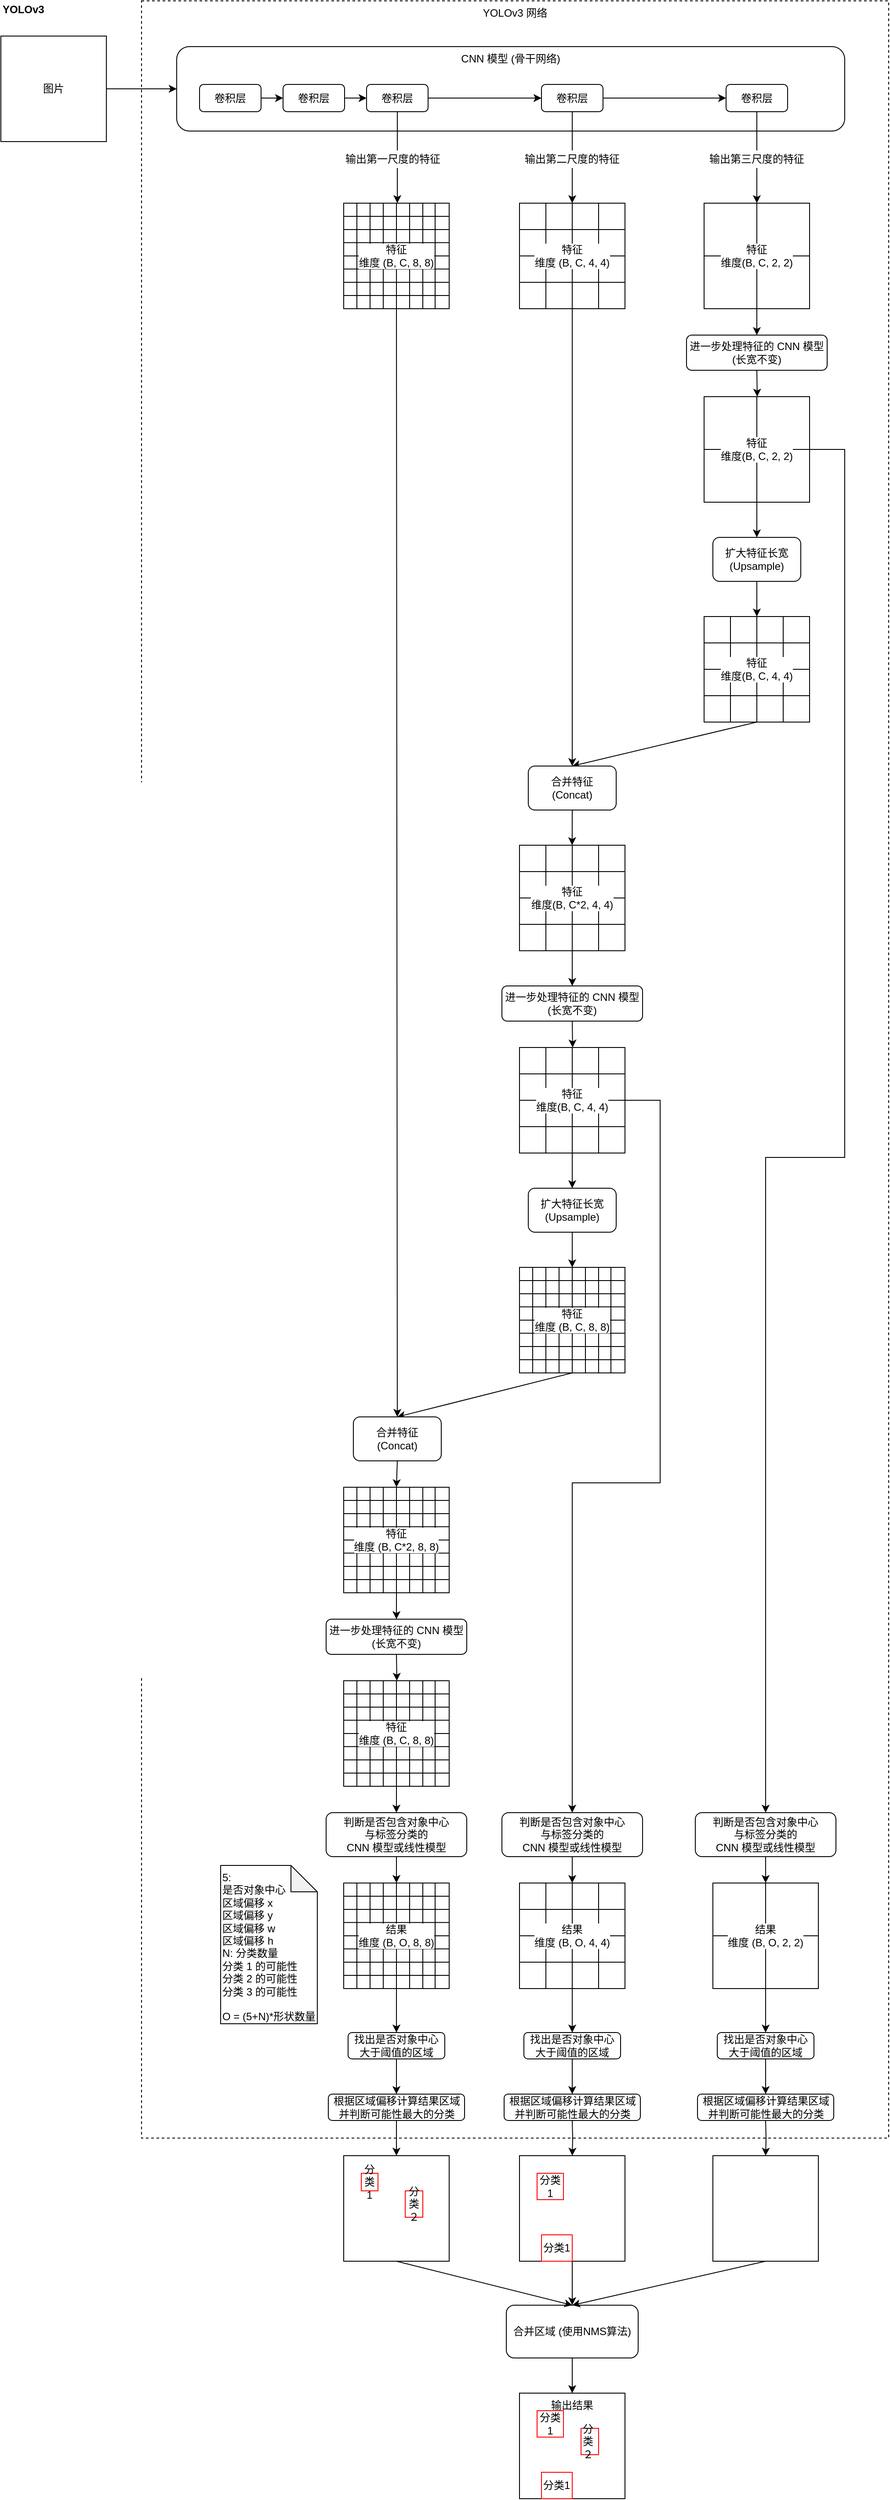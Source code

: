 <mxfile version="13.6.2" type="device"><diagram id="Btc5oF7qLQXWK9t3lB8u" name="Page-1"><mxGraphModel dx="1574" dy="1119" grid="1" gridSize="10" guides="1" tooltips="1" connect="1" arrows="1" fold="1" page="1" pageScale="1" pageWidth="827" pageHeight="1169" math="0" shadow="0"><root><mxCell id="0"/><mxCell id="1" parent="0"/><mxCell id="vnjPZSHBf0OG-vAJDKPx-9" value="YOLOv3 网络" style="rounded=0;whiteSpace=wrap;html=1;align=center;dashed=1;verticalAlign=top;" parent="1" vertex="1"><mxGeometry x="200" y="220" width="850" height="2430" as="geometry"/></mxCell><mxCell id="9s_cu-es-v_6ey_WRCHz-42" style="rounded=0;orthogonalLoop=1;jettySize=auto;html=1;exitX=1;exitY=0.5;exitDx=0;exitDy=0;entryX=0;entryY=0.5;entryDx=0;entryDy=0;" edge="1" parent="1" source="vnjPZSHBf0OG-vAJDKPx-1" target="vnjPZSHBf0OG-vAJDKPx-3"><mxGeometry relative="1" as="geometry"/></mxCell><mxCell id="vnjPZSHBf0OG-vAJDKPx-1" value="图片" style="rounded=0;whiteSpace=wrap;html=1;" parent="1" vertex="1"><mxGeometry x="40" y="260" width="120" height="120" as="geometry"/></mxCell><mxCell id="vnjPZSHBf0OG-vAJDKPx-2" value="YOLOv3" style="text;html=1;strokeColor=none;fillColor=none;align=left;verticalAlign=middle;whiteSpace=wrap;rounded=0;fontStyle=1" parent="1" vertex="1"><mxGeometry x="40" y="220" width="120" height="20" as="geometry"/></mxCell><mxCell id="vnjPZSHBf0OG-vAJDKPx-3" value="CNN 模型 (骨干网络)" style="rounded=1;whiteSpace=wrap;html=1;align=center;verticalAlign=top;" parent="1" vertex="1"><mxGeometry x="240" y="272" width="760" height="96" as="geometry"/></mxCell><mxCell id="9s_cu-es-v_6ey_WRCHz-29" value="" style="endArrow=none;html=1;exitX=0;exitY=0.25;exitDx=0;exitDy=0;entryX=1;entryY=0.25;entryDx=0;entryDy=0;" edge="1" parent="1" source="9s_cu-es-v_6ey_WRCHz-28" target="9s_cu-es-v_6ey_WRCHz-28"><mxGeometry width="50" height="50" relative="1" as="geometry"><mxPoint x="430" y="670" as="sourcePoint"/><mxPoint x="480" y="620" as="targetPoint"/></mxGeometry></mxCell><mxCell id="9s_cu-es-v_6ey_WRCHz-30" value="" style="endArrow=none;html=1;exitX=0;exitY=0.5;exitDx=0;exitDy=0;entryX=1;entryY=0.5;entryDx=0;entryDy=0;" edge="1" parent="1" source="9s_cu-es-v_6ey_WRCHz-28" target="9s_cu-es-v_6ey_WRCHz-28"><mxGeometry width="50" height="50" relative="1" as="geometry"><mxPoint x="440" y="490" as="sourcePoint"/><mxPoint x="560" y="490" as="targetPoint"/></mxGeometry></mxCell><mxCell id="9s_cu-es-v_6ey_WRCHz-31" value="" style="endArrow=none;html=1;exitX=0;exitY=0.75;exitDx=0;exitDy=0;entryX=1;entryY=0.75;entryDx=0;entryDy=0;" edge="1" parent="1" source="9s_cu-es-v_6ey_WRCHz-28" target="9s_cu-es-v_6ey_WRCHz-28"><mxGeometry width="50" height="50" relative="1" as="geometry"><mxPoint x="450" y="500" as="sourcePoint"/><mxPoint x="570" y="500" as="targetPoint"/></mxGeometry></mxCell><mxCell id="9s_cu-es-v_6ey_WRCHz-32" value="" style="endArrow=none;html=1;exitX=0.25;exitY=1;exitDx=0;exitDy=0;entryX=0.25;entryY=0;entryDx=0;entryDy=0;" edge="1" parent="1" source="9s_cu-es-v_6ey_WRCHz-28" target="9s_cu-es-v_6ey_WRCHz-28"><mxGeometry width="50" height="50" relative="1" as="geometry"><mxPoint x="440" y="550" as="sourcePoint"/><mxPoint x="560" y="550" as="targetPoint"/></mxGeometry></mxCell><mxCell id="9s_cu-es-v_6ey_WRCHz-33" value="" style="endArrow=none;html=1;exitX=0.5;exitY=1;exitDx=0;exitDy=0;entryX=0.5;entryY=0;entryDx=0;entryDy=0;" edge="1" parent="1" source="9s_cu-es-v_6ey_WRCHz-28" target="9s_cu-es-v_6ey_WRCHz-28"><mxGeometry width="50" height="50" relative="1" as="geometry"><mxPoint x="470" y="580" as="sourcePoint"/><mxPoint x="470" y="460" as="targetPoint"/></mxGeometry></mxCell><mxCell id="9s_cu-es-v_6ey_WRCHz-34" value="" style="endArrow=none;html=1;exitX=0.75;exitY=1;exitDx=0;exitDy=0;entryX=0.75;entryY=0;entryDx=0;entryDy=0;" edge="1" parent="1" source="9s_cu-es-v_6ey_WRCHz-28" target="9s_cu-es-v_6ey_WRCHz-28"><mxGeometry width="50" height="50" relative="1" as="geometry"><mxPoint x="500" y="580" as="sourcePoint"/><mxPoint x="500" y="460" as="targetPoint"/></mxGeometry></mxCell><mxCell id="9s_cu-es-v_6ey_WRCHz-43" style="edgeStyle=none;rounded=0;orthogonalLoop=1;jettySize=auto;html=1;exitX=1;exitY=0.5;exitDx=0;exitDy=0;entryX=0;entryY=0.5;entryDx=0;entryDy=0;" edge="1" parent="1" source="9s_cu-es-v_6ey_WRCHz-36" target="9s_cu-es-v_6ey_WRCHz-37"><mxGeometry relative="1" as="geometry"/></mxCell><mxCell id="9s_cu-es-v_6ey_WRCHz-36" value="卷积层" style="rounded=1;whiteSpace=wrap;html=1;" vertex="1" parent="1"><mxGeometry x="266" y="315" width="70" height="31" as="geometry"/></mxCell><mxCell id="9s_cu-es-v_6ey_WRCHz-44" style="edgeStyle=none;rounded=0;orthogonalLoop=1;jettySize=auto;html=1;exitX=1;exitY=0.5;exitDx=0;exitDy=0;" edge="1" parent="1" source="9s_cu-es-v_6ey_WRCHz-37" target="9s_cu-es-v_6ey_WRCHz-38"><mxGeometry relative="1" as="geometry"/></mxCell><mxCell id="9s_cu-es-v_6ey_WRCHz-37" value="卷积层" style="rounded=1;whiteSpace=wrap;html=1;" vertex="1" parent="1"><mxGeometry x="361" y="315" width="70" height="31" as="geometry"/></mxCell><mxCell id="9s_cu-es-v_6ey_WRCHz-45" style="edgeStyle=none;rounded=0;orthogonalLoop=1;jettySize=auto;html=1;exitX=1;exitY=0.5;exitDx=0;exitDy=0;entryX=0;entryY=0.5;entryDx=0;entryDy=0;" edge="1" parent="1" source="9s_cu-es-v_6ey_WRCHz-38" target="9s_cu-es-v_6ey_WRCHz-39"><mxGeometry relative="1" as="geometry"/></mxCell><mxCell id="9s_cu-es-v_6ey_WRCHz-47" style="edgeStyle=none;rounded=0;orthogonalLoop=1;jettySize=auto;html=1;exitX=0.5;exitY=1;exitDx=0;exitDy=0;" edge="1" parent="1" source="9s_cu-es-v_6ey_WRCHz-38"><mxGeometry relative="1" as="geometry"><mxPoint x="491" y="450" as="targetPoint"/></mxGeometry></mxCell><mxCell id="9s_cu-es-v_6ey_WRCHz-38" value="卷积层" style="rounded=1;whiteSpace=wrap;html=1;" vertex="1" parent="1"><mxGeometry x="456" y="315" width="70" height="31" as="geometry"/></mxCell><mxCell id="9s_cu-es-v_6ey_WRCHz-46" style="edgeStyle=none;rounded=0;orthogonalLoop=1;jettySize=auto;html=1;exitX=1;exitY=0.5;exitDx=0;exitDy=0;entryX=0;entryY=0.5;entryDx=0;entryDy=0;" edge="1" parent="1" source="9s_cu-es-v_6ey_WRCHz-39" target="9s_cu-es-v_6ey_WRCHz-40"><mxGeometry relative="1" as="geometry"/></mxCell><mxCell id="9s_cu-es-v_6ey_WRCHz-74" style="edgeStyle=none;rounded=0;orthogonalLoop=1;jettySize=auto;html=1;exitX=0.5;exitY=1;exitDx=0;exitDy=0;" edge="1" parent="1" source="9s_cu-es-v_6ey_WRCHz-39" target="9s_cu-es-v_6ey_WRCHz-49"><mxGeometry relative="1" as="geometry"/></mxCell><mxCell id="9s_cu-es-v_6ey_WRCHz-39" value="卷积层" style="rounded=1;whiteSpace=wrap;html=1;" vertex="1" parent="1"><mxGeometry x="655" y="315" width="70" height="31" as="geometry"/></mxCell><mxCell id="9s_cu-es-v_6ey_WRCHz-73" style="edgeStyle=none;rounded=0;orthogonalLoop=1;jettySize=auto;html=1;exitX=0.5;exitY=1;exitDx=0;exitDy=0;" edge="1" parent="1" source="9s_cu-es-v_6ey_WRCHz-40" target="9s_cu-es-v_6ey_WRCHz-66"><mxGeometry relative="1" as="geometry"/></mxCell><mxCell id="9s_cu-es-v_6ey_WRCHz-40" value="卷积层" style="rounded=1;whiteSpace=wrap;html=1;" vertex="1" parent="1"><mxGeometry x="865" y="315" width="70" height="31" as="geometry"/></mxCell><mxCell id="9s_cu-es-v_6ey_WRCHz-105" style="edgeStyle=none;rounded=0;orthogonalLoop=1;jettySize=auto;html=1;exitX=0.5;exitY=1;exitDx=0;exitDy=0;" edge="1" parent="1" source="9s_cu-es-v_6ey_WRCHz-49" target="9s_cu-es-v_6ey_WRCHz-103"><mxGeometry relative="1" as="geometry"/></mxCell><mxCell id="9s_cu-es-v_6ey_WRCHz-50" value="" style="endArrow=none;html=1;exitX=0;exitY=0.25;exitDx=0;exitDy=0;entryX=1;entryY=0.25;entryDx=0;entryDy=0;" edge="1" parent="1" source="9s_cu-es-v_6ey_WRCHz-49" target="9s_cu-es-v_6ey_WRCHz-49"><mxGeometry width="50" height="50" relative="1" as="geometry"><mxPoint x="630" y="670" as="sourcePoint"/><mxPoint x="680" y="620" as="targetPoint"/></mxGeometry></mxCell><mxCell id="9s_cu-es-v_6ey_WRCHz-51" value="" style="endArrow=none;html=1;exitX=0;exitY=0.5;exitDx=0;exitDy=0;entryX=1;entryY=0.5;entryDx=0;entryDy=0;" edge="1" parent="1" source="9s_cu-es-v_6ey_WRCHz-49" target="9s_cu-es-v_6ey_WRCHz-49"><mxGeometry width="50" height="50" relative="1" as="geometry"><mxPoint x="640" y="490" as="sourcePoint"/><mxPoint x="760" y="490" as="targetPoint"/></mxGeometry></mxCell><mxCell id="9s_cu-es-v_6ey_WRCHz-52" value="" style="endArrow=none;html=1;exitX=0;exitY=0.75;exitDx=0;exitDy=0;entryX=1;entryY=0.75;entryDx=0;entryDy=0;" edge="1" parent="1" source="9s_cu-es-v_6ey_WRCHz-49" target="9s_cu-es-v_6ey_WRCHz-49"><mxGeometry width="50" height="50" relative="1" as="geometry"><mxPoint x="650" y="500" as="sourcePoint"/><mxPoint x="770" y="500" as="targetPoint"/></mxGeometry></mxCell><mxCell id="9s_cu-es-v_6ey_WRCHz-53" value="" style="endArrow=none;html=1;exitX=0.25;exitY=1;exitDx=0;exitDy=0;entryX=0.25;entryY=0;entryDx=0;entryDy=0;" edge="1" parent="1" source="9s_cu-es-v_6ey_WRCHz-49" target="9s_cu-es-v_6ey_WRCHz-49"><mxGeometry width="50" height="50" relative="1" as="geometry"><mxPoint x="640" y="550" as="sourcePoint"/><mxPoint x="760" y="550" as="targetPoint"/></mxGeometry></mxCell><mxCell id="9s_cu-es-v_6ey_WRCHz-54" value="" style="endArrow=none;html=1;exitX=0.5;exitY=1;exitDx=0;exitDy=0;entryX=0.5;entryY=0;entryDx=0;entryDy=0;" edge="1" parent="1" source="9s_cu-es-v_6ey_WRCHz-49" target="9s_cu-es-v_6ey_WRCHz-49"><mxGeometry width="50" height="50" relative="1" as="geometry"><mxPoint x="670" y="580" as="sourcePoint"/><mxPoint x="670" y="460" as="targetPoint"/></mxGeometry></mxCell><mxCell id="9s_cu-es-v_6ey_WRCHz-55" value="" style="endArrow=none;html=1;exitX=0.75;exitY=1;exitDx=0;exitDy=0;entryX=0.75;entryY=0;entryDx=0;entryDy=0;" edge="1" parent="1" source="9s_cu-es-v_6ey_WRCHz-49" target="9s_cu-es-v_6ey_WRCHz-49"><mxGeometry width="50" height="50" relative="1" as="geometry"><mxPoint x="700" y="580" as="sourcePoint"/><mxPoint x="700" y="460" as="targetPoint"/></mxGeometry></mxCell><mxCell id="9s_cu-es-v_6ey_WRCHz-56" value="" style="endArrow=none;html=1;exitX=0;exitY=0.25;exitDx=0;exitDy=0;entryX=1;entryY=0.25;entryDx=0;entryDy=0;" edge="1" parent="1"><mxGeometry width="50" height="50" relative="1" as="geometry"><mxPoint x="430" y="465" as="sourcePoint"/><mxPoint x="550" y="465" as="targetPoint"/></mxGeometry></mxCell><mxCell id="9s_cu-es-v_6ey_WRCHz-57" value="" style="endArrow=none;html=1;exitX=0;exitY=0.25;exitDx=0;exitDy=0;entryX=1;entryY=0.25;entryDx=0;entryDy=0;" edge="1" parent="1"><mxGeometry width="50" height="50" relative="1" as="geometry"><mxPoint x="430" y="494.88" as="sourcePoint"/><mxPoint x="550" y="494.88" as="targetPoint"/></mxGeometry></mxCell><mxCell id="9s_cu-es-v_6ey_WRCHz-58" value="" style="endArrow=none;html=1;exitX=0;exitY=0.25;exitDx=0;exitDy=0;entryX=1;entryY=0.25;entryDx=0;entryDy=0;" edge="1" parent="1"><mxGeometry width="50" height="50" relative="1" as="geometry"><mxPoint x="430" y="524.88" as="sourcePoint"/><mxPoint x="550" y="524.88" as="targetPoint"/></mxGeometry></mxCell><mxCell id="9s_cu-es-v_6ey_WRCHz-60" value="" style="endArrow=none;html=1;exitX=0;exitY=0.25;exitDx=0;exitDy=0;entryX=1;entryY=0.25;entryDx=0;entryDy=0;" edge="1" parent="1"><mxGeometry width="50" height="50" relative="1" as="geometry"><mxPoint x="430" y="555" as="sourcePoint"/><mxPoint x="550" y="555" as="targetPoint"/></mxGeometry></mxCell><mxCell id="9s_cu-es-v_6ey_WRCHz-61" value="" style="endArrow=none;html=1;exitX=0.5;exitY=1;exitDx=0;exitDy=0;entryX=0.5;entryY=0;entryDx=0;entryDy=0;" edge="1" parent="1"><mxGeometry width="50" height="50" relative="1" as="geometry"><mxPoint x="505" y="570" as="sourcePoint"/><mxPoint x="505" y="450" as="targetPoint"/></mxGeometry></mxCell><mxCell id="9s_cu-es-v_6ey_WRCHz-62" value="" style="endArrow=none;html=1;exitX=0.5;exitY=1;exitDx=0;exitDy=0;entryX=0.5;entryY=0;entryDx=0;entryDy=0;" edge="1" parent="1"><mxGeometry width="50" height="50" relative="1" as="geometry"><mxPoint x="534" y="570" as="sourcePoint"/><mxPoint x="534" y="450" as="targetPoint"/></mxGeometry></mxCell><mxCell id="9s_cu-es-v_6ey_WRCHz-63" value="" style="endArrow=none;html=1;exitX=0.5;exitY=1;exitDx=0;exitDy=0;entryX=0.5;entryY=0;entryDx=0;entryDy=0;" edge="1" parent="1"><mxGeometry width="50" height="50" relative="1" as="geometry"><mxPoint x="475" y="570" as="sourcePoint"/><mxPoint x="475" y="450" as="targetPoint"/></mxGeometry></mxCell><mxCell id="9s_cu-es-v_6ey_WRCHz-64" value="" style="endArrow=none;html=1;exitX=0.5;exitY=1;exitDx=0;exitDy=0;entryX=0.5;entryY=0;entryDx=0;entryDy=0;" edge="1" parent="1"><mxGeometry width="50" height="50" relative="1" as="geometry"><mxPoint x="445" y="570" as="sourcePoint"/><mxPoint x="445" y="450" as="targetPoint"/></mxGeometry></mxCell><mxCell id="9s_cu-es-v_6ey_WRCHz-35" value="输出第一尺度的特征" style="text;html=1;strokeColor=none;align=center;verticalAlign=middle;whiteSpace=wrap;rounded=0;fillColor=#ffffff;" vertex="1" parent="1"><mxGeometry x="431" y="390" width="110" height="20" as="geometry"/></mxCell><mxCell id="9s_cu-es-v_6ey_WRCHz-79" style="edgeStyle=none;rounded=0;orthogonalLoop=1;jettySize=auto;html=1;exitX=0.5;exitY=1;exitDx=0;exitDy=0;entryX=0.5;entryY=0;entryDx=0;entryDy=0;" edge="1" parent="1" source="9s_cu-es-v_6ey_WRCHz-66" target="9s_cu-es-v_6ey_WRCHz-77"><mxGeometry relative="1" as="geometry"/></mxCell><mxCell id="9s_cu-es-v_6ey_WRCHz-68" value="" style="endArrow=none;html=1;exitX=0;exitY=0.5;exitDx=0;exitDy=0;entryX=1;entryY=0.5;entryDx=0;entryDy=0;" edge="1" parent="1" source="9s_cu-es-v_6ey_WRCHz-66" target="9s_cu-es-v_6ey_WRCHz-66"><mxGeometry width="50" height="50" relative="1" as="geometry"><mxPoint x="850" y="490" as="sourcePoint"/><mxPoint x="970" y="490" as="targetPoint"/></mxGeometry></mxCell><mxCell id="9s_cu-es-v_6ey_WRCHz-71" value="" style="endArrow=none;html=1;exitX=0.5;exitY=1;exitDx=0;exitDy=0;entryX=0.5;entryY=0;entryDx=0;entryDy=0;" edge="1" parent="1" source="9s_cu-es-v_6ey_WRCHz-66" target="9s_cu-es-v_6ey_WRCHz-66"><mxGeometry width="50" height="50" relative="1" as="geometry"><mxPoint x="880" y="580" as="sourcePoint"/><mxPoint x="880" y="460" as="targetPoint"/></mxGeometry></mxCell><mxCell id="9s_cu-es-v_6ey_WRCHz-75" value="输出第二尺度的特征" style="text;html=1;strokeColor=none;align=center;verticalAlign=middle;whiteSpace=wrap;rounded=0;fillColor=#ffffff;" vertex="1" parent="1"><mxGeometry x="635" y="390" width="110" height="20" as="geometry"/></mxCell><mxCell id="9s_cu-es-v_6ey_WRCHz-76" value="输出第三尺度的特征" style="text;html=1;strokeColor=none;align=center;verticalAlign=middle;whiteSpace=wrap;rounded=0;fillColor=#ffffff;" vertex="1" parent="1"><mxGeometry x="845" y="390" width="110" height="20" as="geometry"/></mxCell><mxCell id="9s_cu-es-v_6ey_WRCHz-83" style="edgeStyle=none;rounded=0;orthogonalLoop=1;jettySize=auto;html=1;exitX=0.5;exitY=1;exitDx=0;exitDy=0;" edge="1" parent="1" source="9s_cu-es-v_6ey_WRCHz-77"><mxGeometry relative="1" as="geometry"><mxPoint x="900.471" y="670" as="targetPoint"/></mxGeometry></mxCell><mxCell id="9s_cu-es-v_6ey_WRCHz-77" value="&lt;span&gt;进一步处理特征的 CNN 模型 (长宽不变)&lt;/span&gt;" style="rounded=1;whiteSpace=wrap;html=1;fillColor=#ffffff;" vertex="1" parent="1"><mxGeometry x="820" y="600" width="160" height="40" as="geometry"/></mxCell><mxCell id="9s_cu-es-v_6ey_WRCHz-85" style="edgeStyle=none;rounded=0;orthogonalLoop=1;jettySize=auto;html=1;exitX=0.5;exitY=1;exitDx=0;exitDy=0;" edge="1" parent="1" source="9s_cu-es-v_6ey_WRCHz-80" target="9s_cu-es-v_6ey_WRCHz-84"><mxGeometry relative="1" as="geometry"/></mxCell><mxCell id="9s_cu-es-v_6ey_WRCHz-81" value="" style="endArrow=none;html=1;exitX=0;exitY=0.5;exitDx=0;exitDy=0;entryX=1;entryY=0.5;entryDx=0;entryDy=0;" edge="1" parent="1" source="9s_cu-es-v_6ey_WRCHz-80" target="9s_cu-es-v_6ey_WRCHz-80"><mxGeometry width="50" height="50" relative="1" as="geometry"><mxPoint x="850" y="710" as="sourcePoint"/><mxPoint x="970" y="710" as="targetPoint"/></mxGeometry></mxCell><mxCell id="9s_cu-es-v_6ey_WRCHz-82" value="" style="endArrow=none;html=1;exitX=0.5;exitY=1;exitDx=0;exitDy=0;entryX=0.5;entryY=0;entryDx=0;entryDy=0;" edge="1" parent="1" source="9s_cu-es-v_6ey_WRCHz-80" target="9s_cu-es-v_6ey_WRCHz-80"><mxGeometry width="50" height="50" relative="1" as="geometry"><mxPoint x="880" y="800" as="sourcePoint"/><mxPoint x="880" y="680" as="targetPoint"/></mxGeometry></mxCell><mxCell id="9s_cu-es-v_6ey_WRCHz-102" style="edgeStyle=none;rounded=0;orthogonalLoop=1;jettySize=auto;html=1;exitX=0.5;exitY=1;exitDx=0;exitDy=0;entryX=0.5;entryY=0;entryDx=0;entryDy=0;" edge="1" parent="1" source="9s_cu-es-v_6ey_WRCHz-84" target="9s_cu-es-v_6ey_WRCHz-94"><mxGeometry relative="1" as="geometry"/></mxCell><mxCell id="9s_cu-es-v_6ey_WRCHz-84" value="扩大特征长宽&lt;br&gt;(Upsample)" style="rounded=1;whiteSpace=wrap;html=1;align=center;" vertex="1" parent="1"><mxGeometry x="850" y="830" width="100" height="50" as="geometry"/></mxCell><mxCell id="9s_cu-es-v_6ey_WRCHz-104" style="edgeStyle=none;rounded=0;orthogonalLoop=1;jettySize=auto;html=1;exitX=0.5;exitY=1;exitDx=0;exitDy=0;entryX=0.5;entryY=0;entryDx=0;entryDy=0;" edge="1" parent="1" source="9s_cu-es-v_6ey_WRCHz-94" target="9s_cu-es-v_6ey_WRCHz-103"><mxGeometry relative="1" as="geometry"/></mxCell><mxCell id="9s_cu-es-v_6ey_WRCHz-95" value="" style="endArrow=none;html=1;exitX=0;exitY=0.25;exitDx=0;exitDy=0;entryX=1;entryY=0.25;entryDx=0;entryDy=0;" edge="1" parent="1" source="9s_cu-es-v_6ey_WRCHz-94" target="9s_cu-es-v_6ey_WRCHz-94"><mxGeometry width="50" height="50" relative="1" as="geometry"><mxPoint x="840" y="1140" as="sourcePoint"/><mxPoint x="890" y="1090" as="targetPoint"/></mxGeometry></mxCell><mxCell id="9s_cu-es-v_6ey_WRCHz-96" value="" style="endArrow=none;html=1;exitX=0;exitY=0.5;exitDx=0;exitDy=0;entryX=1;entryY=0.5;entryDx=0;entryDy=0;" edge="1" parent="1" source="9s_cu-es-v_6ey_WRCHz-94" target="9s_cu-es-v_6ey_WRCHz-94"><mxGeometry width="50" height="50" relative="1" as="geometry"><mxPoint x="850" y="960" as="sourcePoint"/><mxPoint x="970" y="960" as="targetPoint"/></mxGeometry></mxCell><mxCell id="9s_cu-es-v_6ey_WRCHz-97" value="" style="endArrow=none;html=1;exitX=0;exitY=0.75;exitDx=0;exitDy=0;entryX=1;entryY=0.75;entryDx=0;entryDy=0;" edge="1" parent="1" source="9s_cu-es-v_6ey_WRCHz-94" target="9s_cu-es-v_6ey_WRCHz-94"><mxGeometry width="50" height="50" relative="1" as="geometry"><mxPoint x="860" y="970" as="sourcePoint"/><mxPoint x="980" y="970" as="targetPoint"/></mxGeometry></mxCell><mxCell id="9s_cu-es-v_6ey_WRCHz-98" value="" style="endArrow=none;html=1;exitX=0.25;exitY=1;exitDx=0;exitDy=0;entryX=0.25;entryY=0;entryDx=0;entryDy=0;" edge="1" parent="1" source="9s_cu-es-v_6ey_WRCHz-94" target="9s_cu-es-v_6ey_WRCHz-94"><mxGeometry width="50" height="50" relative="1" as="geometry"><mxPoint x="850" y="1020" as="sourcePoint"/><mxPoint x="970" y="1020" as="targetPoint"/></mxGeometry></mxCell><mxCell id="9s_cu-es-v_6ey_WRCHz-99" value="" style="endArrow=none;html=1;exitX=0.5;exitY=1;exitDx=0;exitDy=0;entryX=0.5;entryY=0;entryDx=0;entryDy=0;" edge="1" parent="1" source="9s_cu-es-v_6ey_WRCHz-94" target="9s_cu-es-v_6ey_WRCHz-94"><mxGeometry width="50" height="50" relative="1" as="geometry"><mxPoint x="880" y="1050" as="sourcePoint"/><mxPoint x="880" y="930" as="targetPoint"/></mxGeometry></mxCell><mxCell id="9s_cu-es-v_6ey_WRCHz-100" value="" style="endArrow=none;html=1;exitX=0.75;exitY=1;exitDx=0;exitDy=0;entryX=0.75;entryY=0;entryDx=0;entryDy=0;" edge="1" parent="1" source="9s_cu-es-v_6ey_WRCHz-94" target="9s_cu-es-v_6ey_WRCHz-94"><mxGeometry width="50" height="50" relative="1" as="geometry"><mxPoint x="910" y="1050" as="sourcePoint"/><mxPoint x="910" y="930" as="targetPoint"/></mxGeometry></mxCell><mxCell id="9s_cu-es-v_6ey_WRCHz-113" style="edgeStyle=none;rounded=0;orthogonalLoop=1;jettySize=auto;html=1;exitX=0.5;exitY=1;exitDx=0;exitDy=0;" edge="1" parent="1" source="9s_cu-es-v_6ey_WRCHz-103"><mxGeometry relative="1" as="geometry"><mxPoint x="689.882" y="1180" as="targetPoint"/></mxGeometry></mxCell><mxCell id="9s_cu-es-v_6ey_WRCHz-103" value="合并特征&lt;br&gt;(Concat)" style="rounded=1;whiteSpace=wrap;html=1;align=center;" vertex="1" parent="1"><mxGeometry x="640" y="1090" width="100" height="50" as="geometry"/></mxCell><mxCell id="9s_cu-es-v_6ey_WRCHz-107" value="" style="endArrow=none;html=1;exitX=0;exitY=0.25;exitDx=0;exitDy=0;entryX=1;entryY=0.25;entryDx=0;entryDy=0;" edge="1" parent="1" source="9s_cu-es-v_6ey_WRCHz-106" target="9s_cu-es-v_6ey_WRCHz-106"><mxGeometry width="50" height="50" relative="1" as="geometry"><mxPoint x="630" y="1400" as="sourcePoint"/><mxPoint x="680" y="1350" as="targetPoint"/></mxGeometry></mxCell><mxCell id="9s_cu-es-v_6ey_WRCHz-108" value="" style="endArrow=none;html=1;exitX=0;exitY=0.5;exitDx=0;exitDy=0;entryX=1;entryY=0.5;entryDx=0;entryDy=0;" edge="1" parent="1" source="9s_cu-es-v_6ey_WRCHz-106" target="9s_cu-es-v_6ey_WRCHz-106"><mxGeometry width="50" height="50" relative="1" as="geometry"><mxPoint x="640" y="1220" as="sourcePoint"/><mxPoint x="760" y="1220" as="targetPoint"/></mxGeometry></mxCell><mxCell id="9s_cu-es-v_6ey_WRCHz-109" value="" style="endArrow=none;html=1;exitX=0;exitY=0.75;exitDx=0;exitDy=0;entryX=1;entryY=0.75;entryDx=0;entryDy=0;" edge="1" parent="1" source="9s_cu-es-v_6ey_WRCHz-106" target="9s_cu-es-v_6ey_WRCHz-106"><mxGeometry width="50" height="50" relative="1" as="geometry"><mxPoint x="650" y="1230" as="sourcePoint"/><mxPoint x="770" y="1230" as="targetPoint"/></mxGeometry></mxCell><mxCell id="9s_cu-es-v_6ey_WRCHz-110" value="" style="endArrow=none;html=1;exitX=0.25;exitY=1;exitDx=0;exitDy=0;entryX=0.25;entryY=0;entryDx=0;entryDy=0;" edge="1" parent="1" source="9s_cu-es-v_6ey_WRCHz-106" target="9s_cu-es-v_6ey_WRCHz-106"><mxGeometry width="50" height="50" relative="1" as="geometry"><mxPoint x="640" y="1280" as="sourcePoint"/><mxPoint x="760" y="1280" as="targetPoint"/></mxGeometry></mxCell><mxCell id="9s_cu-es-v_6ey_WRCHz-111" value="" style="endArrow=none;html=1;exitX=0.5;exitY=1;exitDx=0;exitDy=0;entryX=0.5;entryY=0;entryDx=0;entryDy=0;" edge="1" parent="1" source="9s_cu-es-v_6ey_WRCHz-106" target="9s_cu-es-v_6ey_WRCHz-106"><mxGeometry width="50" height="50" relative="1" as="geometry"><mxPoint x="670" y="1310" as="sourcePoint"/><mxPoint x="670" y="1190" as="targetPoint"/></mxGeometry></mxCell><mxCell id="9s_cu-es-v_6ey_WRCHz-112" value="" style="endArrow=none;html=1;exitX=0.75;exitY=1;exitDx=0;exitDy=0;entryX=0.75;entryY=0;entryDx=0;entryDy=0;" edge="1" parent="1" source="9s_cu-es-v_6ey_WRCHz-106" target="9s_cu-es-v_6ey_WRCHz-106"><mxGeometry width="50" height="50" relative="1" as="geometry"><mxPoint x="700" y="1310" as="sourcePoint"/><mxPoint x="700" y="1190" as="targetPoint"/></mxGeometry></mxCell><mxCell id="9s_cu-es-v_6ey_WRCHz-66" value="特征&lt;br&gt;维度(B, C, 2, 2)" style="rounded=0;whiteSpace=wrap;html=1;labelBackgroundColor=#ffffff;fillColor=none;" vertex="1" parent="1"><mxGeometry x="840" y="450" width="120" height="120" as="geometry"/></mxCell><mxCell id="9s_cu-es-v_6ey_WRCHz-49" value="特征&lt;br&gt;维度 (B, C, 4, 4)" style="rounded=0;whiteSpace=wrap;html=1;labelBackgroundColor=#ffffff;fillColor=none;" vertex="1" parent="1"><mxGeometry x="630" y="450" width="120" height="120" as="geometry"/></mxCell><mxCell id="9s_cu-es-v_6ey_WRCHz-156" style="edgeStyle=none;rounded=0;orthogonalLoop=1;jettySize=auto;html=1;exitX=0.5;exitY=1;exitDx=0;exitDy=0;entryX=0.5;entryY=0;entryDx=0;entryDy=0;" edge="1" parent="1" source="9s_cu-es-v_6ey_WRCHz-28" target="9s_cu-es-v_6ey_WRCHz-155"><mxGeometry relative="1" as="geometry"/></mxCell><mxCell id="9s_cu-es-v_6ey_WRCHz-28" value="特征&lt;br&gt;维度 (B, C, 8, 8)" style="rounded=0;whiteSpace=wrap;html=1;fillColor=none;labelBackgroundColor=#ffffff;" vertex="1" parent="1"><mxGeometry x="430" y="450" width="120" height="120" as="geometry"/></mxCell><mxCell id="9s_cu-es-v_6ey_WRCHz-246" style="edgeStyle=orthogonalEdgeStyle;rounded=0;orthogonalLoop=1;jettySize=auto;html=1;exitX=1;exitY=0.5;exitDx=0;exitDy=0;entryX=0.5;entryY=0;entryDx=0;entryDy=0;" edge="1" parent="1" source="9s_cu-es-v_6ey_WRCHz-80" target="9s_cu-es-v_6ey_WRCHz-245"><mxGeometry relative="1" as="geometry"><Array as="points"><mxPoint x="1000" y="730"/><mxPoint x="1000" y="1535"/><mxPoint x="910" y="1535"/></Array></mxGeometry></mxCell><mxCell id="9s_cu-es-v_6ey_WRCHz-80" value="特征&lt;br&gt;维度(B, C, 2, 2)" style="rounded=0;whiteSpace=wrap;html=1;fillColor=none;labelBackgroundColor=#ffffff;" vertex="1" parent="1"><mxGeometry x="840" y="670" width="120" height="120" as="geometry"/></mxCell><mxCell id="9s_cu-es-v_6ey_WRCHz-94" value="特征&lt;br&gt;维度(B, C, 4, 4)" style="rounded=0;whiteSpace=wrap;html=1;fillColor=none;labelBackgroundColor=#ffffff;" vertex="1" parent="1"><mxGeometry x="840" y="920" width="120" height="120" as="geometry"/></mxCell><mxCell id="9s_cu-es-v_6ey_WRCHz-132" style="edgeStyle=none;rounded=0;orthogonalLoop=1;jettySize=auto;html=1;exitX=0.5;exitY=1;exitDx=0;exitDy=0;entryX=0.5;entryY=0;entryDx=0;entryDy=0;" edge="1" parent="1" source="9s_cu-es-v_6ey_WRCHz-106" target="9s_cu-es-v_6ey_WRCHz-118"><mxGeometry relative="1" as="geometry"/></mxCell><mxCell id="9s_cu-es-v_6ey_WRCHz-106" value="特征&lt;br&gt;维度(B, C*2, 4, 4)" style="rounded=0;whiteSpace=wrap;html=1;labelBackgroundColor=#ffffff;fillColor=none;" vertex="1" parent="1"><mxGeometry x="630" y="1180" width="120" height="120" as="geometry"/></mxCell><mxCell id="9s_cu-es-v_6ey_WRCHz-233" style="edgeStyle=none;rounded=0;orthogonalLoop=1;jettySize=auto;html=1;exitX=0.5;exitY=1;exitDx=0;exitDy=0;entryX=0.5;entryY=0;entryDx=0;entryDy=0;" edge="1" parent="1" source="9s_cu-es-v_6ey_WRCHz-116" target="9s_cu-es-v_6ey_WRCHz-229"><mxGeometry relative="1" as="geometry"/></mxCell><mxCell id="9s_cu-es-v_6ey_WRCHz-116" value="&lt;span style=&quot;background-color: rgb(248 , 249 , 250)&quot;&gt;判断是否包含对象中心&lt;/span&gt;&lt;br style=&quot;background-color: rgb(248 , 249 , 250)&quot;&gt;&lt;span style=&quot;background-color: rgb(248 , 249 , 250)&quot;&gt;与标签分类的&lt;/span&gt;&lt;br style=&quot;background-color: rgb(248 , 249 , 250)&quot;&gt;&lt;span style=&quot;background-color: rgb(248 , 249 , 250)&quot;&gt;CNN 模型或线性模型&lt;/span&gt;" style="rounded=1;whiteSpace=wrap;html=1;labelBackgroundColor=#ffffff;fillColor=none;gradientColor=none;" vertex="1" parent="1"><mxGeometry x="410" y="2280" width="160" height="50" as="geometry"/></mxCell><mxCell id="9s_cu-es-v_6ey_WRCHz-117" style="edgeStyle=none;rounded=0;orthogonalLoop=1;jettySize=auto;html=1;exitX=0.5;exitY=1;exitDx=0;exitDy=0;" edge="1" parent="1" source="9s_cu-es-v_6ey_WRCHz-118"><mxGeometry relative="1" as="geometry"><mxPoint x="690.471" y="1410" as="targetPoint"/></mxGeometry></mxCell><mxCell id="9s_cu-es-v_6ey_WRCHz-118" value="&lt;span&gt;进一步处理特征的 CNN 模型 (长宽不变)&lt;/span&gt;" style="rounded=1;whiteSpace=wrap;html=1;fillColor=#ffffff;" vertex="1" parent="1"><mxGeometry x="610" y="1340" width="160" height="40" as="geometry"/></mxCell><mxCell id="9s_cu-es-v_6ey_WRCHz-119" style="edgeStyle=none;rounded=0;orthogonalLoop=1;jettySize=auto;html=1;exitX=0.5;exitY=1;exitDx=0;exitDy=0;" edge="1" parent="1" target="9s_cu-es-v_6ey_WRCHz-123"><mxGeometry relative="1" as="geometry"><mxPoint x="690" y="1530" as="sourcePoint"/></mxGeometry></mxCell><mxCell id="9s_cu-es-v_6ey_WRCHz-122" style="edgeStyle=none;rounded=0;orthogonalLoop=1;jettySize=auto;html=1;exitX=0.5;exitY=1;exitDx=0;exitDy=0;entryX=0.5;entryY=0;entryDx=0;entryDy=0;" edge="1" parent="1" source="9s_cu-es-v_6ey_WRCHz-123"><mxGeometry relative="1" as="geometry"><mxPoint x="690" y="1660" as="targetPoint"/></mxGeometry></mxCell><mxCell id="9s_cu-es-v_6ey_WRCHz-123" value="扩大特征长宽&lt;br&gt;(Upsample)" style="rounded=1;whiteSpace=wrap;html=1;align=center;" vertex="1" parent="1"><mxGeometry x="640" y="1570" width="100" height="50" as="geometry"/></mxCell><mxCell id="9s_cu-es-v_6ey_WRCHz-133" value="" style="endArrow=none;html=1;exitX=0;exitY=0.25;exitDx=0;exitDy=0;entryX=1;entryY=0.25;entryDx=0;entryDy=0;" edge="1" parent="1" source="9s_cu-es-v_6ey_WRCHz-139" target="9s_cu-es-v_6ey_WRCHz-139"><mxGeometry width="50" height="50" relative="1" as="geometry"><mxPoint x="630" y="1630" as="sourcePoint"/><mxPoint x="680" y="1580" as="targetPoint"/></mxGeometry></mxCell><mxCell id="9s_cu-es-v_6ey_WRCHz-134" value="" style="endArrow=none;html=1;exitX=0;exitY=0.5;exitDx=0;exitDy=0;entryX=1;entryY=0.5;entryDx=0;entryDy=0;" edge="1" parent="1" source="9s_cu-es-v_6ey_WRCHz-139" target="9s_cu-es-v_6ey_WRCHz-139"><mxGeometry width="50" height="50" relative="1" as="geometry"><mxPoint x="640" y="1450" as="sourcePoint"/><mxPoint x="760" y="1450" as="targetPoint"/></mxGeometry></mxCell><mxCell id="9s_cu-es-v_6ey_WRCHz-135" value="" style="endArrow=none;html=1;exitX=0;exitY=0.75;exitDx=0;exitDy=0;entryX=1;entryY=0.75;entryDx=0;entryDy=0;" edge="1" parent="1" source="9s_cu-es-v_6ey_WRCHz-139" target="9s_cu-es-v_6ey_WRCHz-139"><mxGeometry width="50" height="50" relative="1" as="geometry"><mxPoint x="650" y="1460" as="sourcePoint"/><mxPoint x="770" y="1460" as="targetPoint"/></mxGeometry></mxCell><mxCell id="9s_cu-es-v_6ey_WRCHz-136" value="" style="endArrow=none;html=1;exitX=0.25;exitY=1;exitDx=0;exitDy=0;entryX=0.25;entryY=0;entryDx=0;entryDy=0;" edge="1" parent="1" source="9s_cu-es-v_6ey_WRCHz-139" target="9s_cu-es-v_6ey_WRCHz-139"><mxGeometry width="50" height="50" relative="1" as="geometry"><mxPoint x="640" y="1510" as="sourcePoint"/><mxPoint x="760" y="1510" as="targetPoint"/></mxGeometry></mxCell><mxCell id="9s_cu-es-v_6ey_WRCHz-137" value="" style="endArrow=none;html=1;exitX=0.5;exitY=1;exitDx=0;exitDy=0;entryX=0.5;entryY=0;entryDx=0;entryDy=0;" edge="1" parent="1" source="9s_cu-es-v_6ey_WRCHz-139" target="9s_cu-es-v_6ey_WRCHz-139"><mxGeometry width="50" height="50" relative="1" as="geometry"><mxPoint x="670" y="1540" as="sourcePoint"/><mxPoint x="670" y="1420" as="targetPoint"/></mxGeometry></mxCell><mxCell id="9s_cu-es-v_6ey_WRCHz-138" value="" style="endArrow=none;html=1;exitX=0.75;exitY=1;exitDx=0;exitDy=0;entryX=0.75;entryY=0;entryDx=0;entryDy=0;" edge="1" parent="1" source="9s_cu-es-v_6ey_WRCHz-139" target="9s_cu-es-v_6ey_WRCHz-139"><mxGeometry width="50" height="50" relative="1" as="geometry"><mxPoint x="700" y="1540" as="sourcePoint"/><mxPoint x="700" y="1420" as="targetPoint"/></mxGeometry></mxCell><mxCell id="9s_cu-es-v_6ey_WRCHz-235" style="edgeStyle=orthogonalEdgeStyle;rounded=0;orthogonalLoop=1;jettySize=auto;html=1;exitX=1;exitY=0.5;exitDx=0;exitDy=0;" edge="1" parent="1" source="9s_cu-es-v_6ey_WRCHz-139" target="9s_cu-es-v_6ey_WRCHz-234"><mxGeometry relative="1" as="geometry"><Array as="points"><mxPoint x="790" y="1470"/><mxPoint x="790" y="1905"/><mxPoint x="690" y="1905"/></Array></mxGeometry></mxCell><mxCell id="9s_cu-es-v_6ey_WRCHz-139" value="特征&lt;br&gt;维度(B, C, 4, 4)" style="rounded=0;whiteSpace=wrap;html=1;labelBackgroundColor=#ffffff;fillColor=none;" vertex="1" parent="1"><mxGeometry x="630" y="1410" width="120" height="120" as="geometry"/></mxCell><mxCell id="9s_cu-es-v_6ey_WRCHz-140" value="" style="endArrow=none;html=1;exitX=0;exitY=0.25;exitDx=0;exitDy=0;entryX=1;entryY=0.25;entryDx=0;entryDy=0;" edge="1" parent="1" source="9s_cu-es-v_6ey_WRCHz-154" target="9s_cu-es-v_6ey_WRCHz-154"><mxGeometry width="50" height="50" relative="1" as="geometry"><mxPoint x="630" y="1880" as="sourcePoint"/><mxPoint x="680" y="1830" as="targetPoint"/></mxGeometry></mxCell><mxCell id="9s_cu-es-v_6ey_WRCHz-141" value="" style="endArrow=none;html=1;exitX=0;exitY=0.5;exitDx=0;exitDy=0;entryX=1;entryY=0.5;entryDx=0;entryDy=0;" edge="1" parent="1" source="9s_cu-es-v_6ey_WRCHz-154" target="9s_cu-es-v_6ey_WRCHz-154"><mxGeometry width="50" height="50" relative="1" as="geometry"><mxPoint x="640" y="1700" as="sourcePoint"/><mxPoint x="760" y="1700" as="targetPoint"/></mxGeometry></mxCell><mxCell id="9s_cu-es-v_6ey_WRCHz-142" value="" style="endArrow=none;html=1;exitX=0;exitY=0.75;exitDx=0;exitDy=0;entryX=1;entryY=0.75;entryDx=0;entryDy=0;" edge="1" parent="1" source="9s_cu-es-v_6ey_WRCHz-154" target="9s_cu-es-v_6ey_WRCHz-154"><mxGeometry width="50" height="50" relative="1" as="geometry"><mxPoint x="650" y="1710" as="sourcePoint"/><mxPoint x="770" y="1710" as="targetPoint"/></mxGeometry></mxCell><mxCell id="9s_cu-es-v_6ey_WRCHz-143" value="" style="endArrow=none;html=1;exitX=0.25;exitY=1;exitDx=0;exitDy=0;entryX=0.25;entryY=0;entryDx=0;entryDy=0;" edge="1" parent="1" source="9s_cu-es-v_6ey_WRCHz-154" target="9s_cu-es-v_6ey_WRCHz-154"><mxGeometry width="50" height="50" relative="1" as="geometry"><mxPoint x="640" y="1760" as="sourcePoint"/><mxPoint x="760" y="1760" as="targetPoint"/></mxGeometry></mxCell><mxCell id="9s_cu-es-v_6ey_WRCHz-144" value="" style="endArrow=none;html=1;exitX=0.5;exitY=1;exitDx=0;exitDy=0;entryX=0.5;entryY=0;entryDx=0;entryDy=0;" edge="1" parent="1" source="9s_cu-es-v_6ey_WRCHz-154" target="9s_cu-es-v_6ey_WRCHz-154"><mxGeometry width="50" height="50" relative="1" as="geometry"><mxPoint x="670" y="1790" as="sourcePoint"/><mxPoint x="670" y="1670" as="targetPoint"/></mxGeometry></mxCell><mxCell id="9s_cu-es-v_6ey_WRCHz-145" value="" style="endArrow=none;html=1;exitX=0.75;exitY=1;exitDx=0;exitDy=0;entryX=0.75;entryY=0;entryDx=0;entryDy=0;" edge="1" parent="1" source="9s_cu-es-v_6ey_WRCHz-154" target="9s_cu-es-v_6ey_WRCHz-154"><mxGeometry width="50" height="50" relative="1" as="geometry"><mxPoint x="700" y="1790" as="sourcePoint"/><mxPoint x="700" y="1670" as="targetPoint"/></mxGeometry></mxCell><mxCell id="9s_cu-es-v_6ey_WRCHz-146" value="" style="endArrow=none;html=1;exitX=0;exitY=0.25;exitDx=0;exitDy=0;entryX=1;entryY=0.25;entryDx=0;entryDy=0;" edge="1" parent="1"><mxGeometry width="50" height="50" relative="1" as="geometry"><mxPoint x="630" y="1675" as="sourcePoint"/><mxPoint x="750" y="1675" as="targetPoint"/></mxGeometry></mxCell><mxCell id="9s_cu-es-v_6ey_WRCHz-147" value="" style="endArrow=none;html=1;exitX=0;exitY=0.25;exitDx=0;exitDy=0;entryX=1;entryY=0.25;entryDx=0;entryDy=0;" edge="1" parent="1"><mxGeometry width="50" height="50" relative="1" as="geometry"><mxPoint x="630" y="1704.88" as="sourcePoint"/><mxPoint x="750" y="1704.88" as="targetPoint"/></mxGeometry></mxCell><mxCell id="9s_cu-es-v_6ey_WRCHz-148" value="" style="endArrow=none;html=1;exitX=0;exitY=0.25;exitDx=0;exitDy=0;entryX=1;entryY=0.25;entryDx=0;entryDy=0;" edge="1" parent="1"><mxGeometry width="50" height="50" relative="1" as="geometry"><mxPoint x="630" y="1734.88" as="sourcePoint"/><mxPoint x="750" y="1734.88" as="targetPoint"/></mxGeometry></mxCell><mxCell id="9s_cu-es-v_6ey_WRCHz-149" value="" style="endArrow=none;html=1;exitX=0;exitY=0.25;exitDx=0;exitDy=0;entryX=1;entryY=0.25;entryDx=0;entryDy=0;" edge="1" parent="1"><mxGeometry width="50" height="50" relative="1" as="geometry"><mxPoint x="630" y="1765" as="sourcePoint"/><mxPoint x="750" y="1765" as="targetPoint"/></mxGeometry></mxCell><mxCell id="9s_cu-es-v_6ey_WRCHz-150" value="" style="endArrow=none;html=1;exitX=0.5;exitY=1;exitDx=0;exitDy=0;entryX=0.5;entryY=0;entryDx=0;entryDy=0;" edge="1" parent="1"><mxGeometry width="50" height="50" relative="1" as="geometry"><mxPoint x="705" y="1780" as="sourcePoint"/><mxPoint x="705" y="1660" as="targetPoint"/></mxGeometry></mxCell><mxCell id="9s_cu-es-v_6ey_WRCHz-151" value="" style="endArrow=none;html=1;exitX=0.5;exitY=1;exitDx=0;exitDy=0;entryX=0.5;entryY=0;entryDx=0;entryDy=0;" edge="1" parent="1"><mxGeometry width="50" height="50" relative="1" as="geometry"><mxPoint x="734" y="1780" as="sourcePoint"/><mxPoint x="734" y="1660" as="targetPoint"/></mxGeometry></mxCell><mxCell id="9s_cu-es-v_6ey_WRCHz-152" value="" style="endArrow=none;html=1;exitX=0.5;exitY=1;exitDx=0;exitDy=0;entryX=0.5;entryY=0;entryDx=0;entryDy=0;" edge="1" parent="1"><mxGeometry width="50" height="50" relative="1" as="geometry"><mxPoint x="675" y="1780" as="sourcePoint"/><mxPoint x="675" y="1660" as="targetPoint"/></mxGeometry></mxCell><mxCell id="9s_cu-es-v_6ey_WRCHz-153" value="" style="endArrow=none;html=1;exitX=0.5;exitY=1;exitDx=0;exitDy=0;entryX=0.5;entryY=0;entryDx=0;entryDy=0;" edge="1" parent="1"><mxGeometry width="50" height="50" relative="1" as="geometry"><mxPoint x="645" y="1780" as="sourcePoint"/><mxPoint x="645" y="1660" as="targetPoint"/></mxGeometry></mxCell><mxCell id="9s_cu-es-v_6ey_WRCHz-157" style="edgeStyle=none;rounded=0;orthogonalLoop=1;jettySize=auto;html=1;exitX=0.5;exitY=1;exitDx=0;exitDy=0;entryX=0.5;entryY=0;entryDx=0;entryDy=0;" edge="1" parent="1" source="9s_cu-es-v_6ey_WRCHz-154" target="9s_cu-es-v_6ey_WRCHz-155"><mxGeometry relative="1" as="geometry"/></mxCell><mxCell id="9s_cu-es-v_6ey_WRCHz-154" value="特征&lt;br&gt;维度 (B, C, 8, 8)" style="rounded=0;whiteSpace=wrap;html=1;fillColor=none;labelBackgroundColor=#ffffff;" vertex="1" parent="1"><mxGeometry x="630" y="1660" width="120" height="120" as="geometry"/></mxCell><mxCell id="9s_cu-es-v_6ey_WRCHz-173" style="edgeStyle=none;rounded=0;orthogonalLoop=1;jettySize=auto;html=1;exitX=0.5;exitY=1;exitDx=0;exitDy=0;entryX=0.5;entryY=0;entryDx=0;entryDy=0;" edge="1" parent="1" source="9s_cu-es-v_6ey_WRCHz-155" target="9s_cu-es-v_6ey_WRCHz-172"><mxGeometry relative="1" as="geometry"/></mxCell><mxCell id="9s_cu-es-v_6ey_WRCHz-155" value="合并特征&lt;br&gt;(Concat)" style="rounded=1;whiteSpace=wrap;html=1;align=center;" vertex="1" parent="1"><mxGeometry x="441" y="1830" width="100" height="50" as="geometry"/></mxCell><mxCell id="9s_cu-es-v_6ey_WRCHz-158" value="" style="endArrow=none;html=1;exitX=0;exitY=0.25;exitDx=0;exitDy=0;entryX=1;entryY=0.25;entryDx=0;entryDy=0;" edge="1" parent="1" source="9s_cu-es-v_6ey_WRCHz-172" target="9s_cu-es-v_6ey_WRCHz-172"><mxGeometry width="50" height="50" relative="1" as="geometry"><mxPoint x="430" y="2130" as="sourcePoint"/><mxPoint x="480" y="2080" as="targetPoint"/></mxGeometry></mxCell><mxCell id="9s_cu-es-v_6ey_WRCHz-159" value="" style="endArrow=none;html=1;exitX=0;exitY=0.5;exitDx=0;exitDy=0;entryX=1;entryY=0.5;entryDx=0;entryDy=0;" edge="1" parent="1" source="9s_cu-es-v_6ey_WRCHz-172" target="9s_cu-es-v_6ey_WRCHz-172"><mxGeometry width="50" height="50" relative="1" as="geometry"><mxPoint x="440" y="1950" as="sourcePoint"/><mxPoint x="560" y="1950" as="targetPoint"/></mxGeometry></mxCell><mxCell id="9s_cu-es-v_6ey_WRCHz-160" value="" style="endArrow=none;html=1;exitX=0;exitY=0.75;exitDx=0;exitDy=0;entryX=1;entryY=0.75;entryDx=0;entryDy=0;" edge="1" parent="1" source="9s_cu-es-v_6ey_WRCHz-172" target="9s_cu-es-v_6ey_WRCHz-172"><mxGeometry width="50" height="50" relative="1" as="geometry"><mxPoint x="450" y="1960" as="sourcePoint"/><mxPoint x="570" y="1960" as="targetPoint"/></mxGeometry></mxCell><mxCell id="9s_cu-es-v_6ey_WRCHz-161" value="" style="endArrow=none;html=1;exitX=0.25;exitY=1;exitDx=0;exitDy=0;entryX=0.25;entryY=0;entryDx=0;entryDy=0;" edge="1" parent="1" source="9s_cu-es-v_6ey_WRCHz-172" target="9s_cu-es-v_6ey_WRCHz-172"><mxGeometry width="50" height="50" relative="1" as="geometry"><mxPoint x="440" y="2010" as="sourcePoint"/><mxPoint x="560" y="2010" as="targetPoint"/></mxGeometry></mxCell><mxCell id="9s_cu-es-v_6ey_WRCHz-162" value="" style="endArrow=none;html=1;exitX=0.5;exitY=1;exitDx=0;exitDy=0;entryX=0.5;entryY=0;entryDx=0;entryDy=0;" edge="1" parent="1" source="9s_cu-es-v_6ey_WRCHz-172" target="9s_cu-es-v_6ey_WRCHz-172"><mxGeometry width="50" height="50" relative="1" as="geometry"><mxPoint x="470" y="2040" as="sourcePoint"/><mxPoint x="470" y="1920" as="targetPoint"/></mxGeometry></mxCell><mxCell id="9s_cu-es-v_6ey_WRCHz-163" value="" style="endArrow=none;html=1;exitX=0.75;exitY=1;exitDx=0;exitDy=0;entryX=0.75;entryY=0;entryDx=0;entryDy=0;" edge="1" parent="1" source="9s_cu-es-v_6ey_WRCHz-172" target="9s_cu-es-v_6ey_WRCHz-172"><mxGeometry width="50" height="50" relative="1" as="geometry"><mxPoint x="500" y="2040" as="sourcePoint"/><mxPoint x="500" y="1920" as="targetPoint"/></mxGeometry></mxCell><mxCell id="9s_cu-es-v_6ey_WRCHz-164" value="" style="endArrow=none;html=1;exitX=0;exitY=0.25;exitDx=0;exitDy=0;entryX=1;entryY=0.25;entryDx=0;entryDy=0;" edge="1" parent="1"><mxGeometry width="50" height="50" relative="1" as="geometry"><mxPoint x="430" y="1925" as="sourcePoint"/><mxPoint x="550" y="1925" as="targetPoint"/></mxGeometry></mxCell><mxCell id="9s_cu-es-v_6ey_WRCHz-165" value="" style="endArrow=none;html=1;exitX=0;exitY=0.25;exitDx=0;exitDy=0;entryX=1;entryY=0.25;entryDx=0;entryDy=0;" edge="1" parent="1"><mxGeometry width="50" height="50" relative="1" as="geometry"><mxPoint x="430" y="1954.88" as="sourcePoint"/><mxPoint x="550" y="1954.88" as="targetPoint"/></mxGeometry></mxCell><mxCell id="9s_cu-es-v_6ey_WRCHz-166" value="" style="endArrow=none;html=1;exitX=0;exitY=0.25;exitDx=0;exitDy=0;entryX=1;entryY=0.25;entryDx=0;entryDy=0;" edge="1" parent="1"><mxGeometry width="50" height="50" relative="1" as="geometry"><mxPoint x="430" y="1984.88" as="sourcePoint"/><mxPoint x="550" y="1984.88" as="targetPoint"/></mxGeometry></mxCell><mxCell id="9s_cu-es-v_6ey_WRCHz-167" value="" style="endArrow=none;html=1;exitX=0;exitY=0.25;exitDx=0;exitDy=0;entryX=1;entryY=0.25;entryDx=0;entryDy=0;" edge="1" parent="1"><mxGeometry width="50" height="50" relative="1" as="geometry"><mxPoint x="430" y="2015" as="sourcePoint"/><mxPoint x="550" y="2015" as="targetPoint"/></mxGeometry></mxCell><mxCell id="9s_cu-es-v_6ey_WRCHz-168" value="" style="endArrow=none;html=1;exitX=0.5;exitY=1;exitDx=0;exitDy=0;entryX=0.5;entryY=0;entryDx=0;entryDy=0;" edge="1" parent="1"><mxGeometry width="50" height="50" relative="1" as="geometry"><mxPoint x="505" y="2030" as="sourcePoint"/><mxPoint x="505" y="1910" as="targetPoint"/></mxGeometry></mxCell><mxCell id="9s_cu-es-v_6ey_WRCHz-169" value="" style="endArrow=none;html=1;exitX=0.5;exitY=1;exitDx=0;exitDy=0;entryX=0.5;entryY=0;entryDx=0;entryDy=0;" edge="1" parent="1"><mxGeometry width="50" height="50" relative="1" as="geometry"><mxPoint x="534" y="2030" as="sourcePoint"/><mxPoint x="534" y="1910" as="targetPoint"/></mxGeometry></mxCell><mxCell id="9s_cu-es-v_6ey_WRCHz-170" value="" style="endArrow=none;html=1;exitX=0.5;exitY=1;exitDx=0;exitDy=0;entryX=0.5;entryY=0;entryDx=0;entryDy=0;" edge="1" parent="1"><mxGeometry width="50" height="50" relative="1" as="geometry"><mxPoint x="475" y="2030" as="sourcePoint"/><mxPoint x="475" y="1910" as="targetPoint"/></mxGeometry></mxCell><mxCell id="9s_cu-es-v_6ey_WRCHz-171" value="" style="endArrow=none;html=1;exitX=0.5;exitY=1;exitDx=0;exitDy=0;entryX=0.5;entryY=0;entryDx=0;entryDy=0;" edge="1" parent="1"><mxGeometry width="50" height="50" relative="1" as="geometry"><mxPoint x="445" y="2030" as="sourcePoint"/><mxPoint x="445" y="1910" as="targetPoint"/></mxGeometry></mxCell><mxCell id="9s_cu-es-v_6ey_WRCHz-183" style="edgeStyle=none;rounded=0;orthogonalLoop=1;jettySize=auto;html=1;exitX=0.5;exitY=1;exitDx=0;exitDy=0;" edge="1" parent="1" source="9s_cu-es-v_6ey_WRCHz-172" target="9s_cu-es-v_6ey_WRCHz-175"><mxGeometry relative="1" as="geometry"/></mxCell><mxCell id="9s_cu-es-v_6ey_WRCHz-172" value="特征&lt;br&gt;维度 (B, C*2, 8, 8)" style="rounded=0;whiteSpace=wrap;html=1;fillColor=none;labelBackgroundColor=#ffffff;" vertex="1" parent="1"><mxGeometry x="430" y="1910" width="120" height="120" as="geometry"/></mxCell><mxCell id="9s_cu-es-v_6ey_WRCHz-174" style="edgeStyle=none;rounded=0;orthogonalLoop=1;jettySize=auto;html=1;exitX=0.5;exitY=1;exitDx=0;exitDy=0;" edge="1" parent="1" source="9s_cu-es-v_6ey_WRCHz-175"><mxGeometry relative="1" as="geometry"><mxPoint x="490.471" y="2130" as="targetPoint"/></mxGeometry></mxCell><mxCell id="9s_cu-es-v_6ey_WRCHz-175" value="&lt;span&gt;进一步处理特征的 CNN 模型 (长宽不变)&lt;/span&gt;" style="rounded=1;whiteSpace=wrap;html=1;fillColor=#ffffff;" vertex="1" parent="1"><mxGeometry x="410" y="2060" width="160" height="40" as="geometry"/></mxCell><mxCell id="9s_cu-es-v_6ey_WRCHz-199" value="" style="endArrow=none;html=1;exitX=0;exitY=0.25;exitDx=0;exitDy=0;entryX=1;entryY=0.25;entryDx=0;entryDy=0;" edge="1" parent="1" source="9s_cu-es-v_6ey_WRCHz-213" target="9s_cu-es-v_6ey_WRCHz-213"><mxGeometry width="50" height="50" relative="1" as="geometry"><mxPoint x="430" y="2350" as="sourcePoint"/><mxPoint x="480" y="2300" as="targetPoint"/></mxGeometry></mxCell><mxCell id="9s_cu-es-v_6ey_WRCHz-200" value="" style="endArrow=none;html=1;exitX=0;exitY=0.5;exitDx=0;exitDy=0;entryX=1;entryY=0.5;entryDx=0;entryDy=0;" edge="1" parent="1" source="9s_cu-es-v_6ey_WRCHz-213" target="9s_cu-es-v_6ey_WRCHz-213"><mxGeometry width="50" height="50" relative="1" as="geometry"><mxPoint x="440" y="2170" as="sourcePoint"/><mxPoint x="560" y="2170" as="targetPoint"/></mxGeometry></mxCell><mxCell id="9s_cu-es-v_6ey_WRCHz-201" value="" style="endArrow=none;html=1;exitX=0;exitY=0.75;exitDx=0;exitDy=0;entryX=1;entryY=0.75;entryDx=0;entryDy=0;" edge="1" parent="1" source="9s_cu-es-v_6ey_WRCHz-213" target="9s_cu-es-v_6ey_WRCHz-213"><mxGeometry width="50" height="50" relative="1" as="geometry"><mxPoint x="450" y="2180" as="sourcePoint"/><mxPoint x="570" y="2180" as="targetPoint"/></mxGeometry></mxCell><mxCell id="9s_cu-es-v_6ey_WRCHz-202" value="" style="endArrow=none;html=1;exitX=0.25;exitY=1;exitDx=0;exitDy=0;entryX=0.25;entryY=0;entryDx=0;entryDy=0;" edge="1" parent="1" source="9s_cu-es-v_6ey_WRCHz-213" target="9s_cu-es-v_6ey_WRCHz-213"><mxGeometry width="50" height="50" relative="1" as="geometry"><mxPoint x="440" y="2230" as="sourcePoint"/><mxPoint x="560" y="2230" as="targetPoint"/></mxGeometry></mxCell><mxCell id="9s_cu-es-v_6ey_WRCHz-203" value="" style="endArrow=none;html=1;exitX=0.5;exitY=1;exitDx=0;exitDy=0;entryX=0.5;entryY=0;entryDx=0;entryDy=0;" edge="1" parent="1" source="9s_cu-es-v_6ey_WRCHz-213" target="9s_cu-es-v_6ey_WRCHz-213"><mxGeometry width="50" height="50" relative="1" as="geometry"><mxPoint x="470" y="2260" as="sourcePoint"/><mxPoint x="470" y="2140" as="targetPoint"/></mxGeometry></mxCell><mxCell id="9s_cu-es-v_6ey_WRCHz-204" value="" style="endArrow=none;html=1;exitX=0.75;exitY=1;exitDx=0;exitDy=0;entryX=0.75;entryY=0;entryDx=0;entryDy=0;" edge="1" parent="1" source="9s_cu-es-v_6ey_WRCHz-213" target="9s_cu-es-v_6ey_WRCHz-213"><mxGeometry width="50" height="50" relative="1" as="geometry"><mxPoint x="500" y="2260" as="sourcePoint"/><mxPoint x="500" y="2140" as="targetPoint"/></mxGeometry></mxCell><mxCell id="9s_cu-es-v_6ey_WRCHz-205" value="" style="endArrow=none;html=1;exitX=0;exitY=0.25;exitDx=0;exitDy=0;entryX=1;entryY=0.25;entryDx=0;entryDy=0;" edge="1" parent="1"><mxGeometry width="50" height="50" relative="1" as="geometry"><mxPoint x="430" y="2145" as="sourcePoint"/><mxPoint x="550" y="2145" as="targetPoint"/></mxGeometry></mxCell><mxCell id="9s_cu-es-v_6ey_WRCHz-206" value="" style="endArrow=none;html=1;exitX=0;exitY=0.25;exitDx=0;exitDy=0;entryX=1;entryY=0.25;entryDx=0;entryDy=0;" edge="1" parent="1"><mxGeometry width="50" height="50" relative="1" as="geometry"><mxPoint x="430" y="2174.88" as="sourcePoint"/><mxPoint x="550" y="2174.88" as="targetPoint"/></mxGeometry></mxCell><mxCell id="9s_cu-es-v_6ey_WRCHz-207" value="" style="endArrow=none;html=1;exitX=0;exitY=0.25;exitDx=0;exitDy=0;entryX=1;entryY=0.25;entryDx=0;entryDy=0;" edge="1" parent="1"><mxGeometry width="50" height="50" relative="1" as="geometry"><mxPoint x="430" y="2204.88" as="sourcePoint"/><mxPoint x="550" y="2204.88" as="targetPoint"/></mxGeometry></mxCell><mxCell id="9s_cu-es-v_6ey_WRCHz-208" value="" style="endArrow=none;html=1;exitX=0;exitY=0.25;exitDx=0;exitDy=0;entryX=1;entryY=0.25;entryDx=0;entryDy=0;" edge="1" parent="1"><mxGeometry width="50" height="50" relative="1" as="geometry"><mxPoint x="430" y="2235" as="sourcePoint"/><mxPoint x="550" y="2235" as="targetPoint"/></mxGeometry></mxCell><mxCell id="9s_cu-es-v_6ey_WRCHz-209" value="" style="endArrow=none;html=1;exitX=0.5;exitY=1;exitDx=0;exitDy=0;entryX=0.5;entryY=0;entryDx=0;entryDy=0;" edge="1" parent="1"><mxGeometry width="50" height="50" relative="1" as="geometry"><mxPoint x="505" y="2250" as="sourcePoint"/><mxPoint x="505" y="2130" as="targetPoint"/></mxGeometry></mxCell><mxCell id="9s_cu-es-v_6ey_WRCHz-210" value="" style="endArrow=none;html=1;exitX=0.5;exitY=1;exitDx=0;exitDy=0;entryX=0.5;entryY=0;entryDx=0;entryDy=0;" edge="1" parent="1"><mxGeometry width="50" height="50" relative="1" as="geometry"><mxPoint x="534" y="2250" as="sourcePoint"/><mxPoint x="534" y="2130" as="targetPoint"/></mxGeometry></mxCell><mxCell id="9s_cu-es-v_6ey_WRCHz-211" value="" style="endArrow=none;html=1;exitX=0.5;exitY=1;exitDx=0;exitDy=0;entryX=0.5;entryY=0;entryDx=0;entryDy=0;" edge="1" parent="1"><mxGeometry width="50" height="50" relative="1" as="geometry"><mxPoint x="475" y="2250" as="sourcePoint"/><mxPoint x="475" y="2130" as="targetPoint"/></mxGeometry></mxCell><mxCell id="9s_cu-es-v_6ey_WRCHz-212" value="" style="endArrow=none;html=1;exitX=0.5;exitY=1;exitDx=0;exitDy=0;entryX=0.5;entryY=0;entryDx=0;entryDy=0;" edge="1" parent="1"><mxGeometry width="50" height="50" relative="1" as="geometry"><mxPoint x="445" y="2250" as="sourcePoint"/><mxPoint x="445" y="2130" as="targetPoint"/></mxGeometry></mxCell><mxCell id="9s_cu-es-v_6ey_WRCHz-214" style="edgeStyle=none;rounded=0;orthogonalLoop=1;jettySize=auto;html=1;exitX=0.5;exitY=1;exitDx=0;exitDy=0;" edge="1" parent="1" source="9s_cu-es-v_6ey_WRCHz-213" target="9s_cu-es-v_6ey_WRCHz-116"><mxGeometry relative="1" as="geometry"/></mxCell><mxCell id="9s_cu-es-v_6ey_WRCHz-213" value="特征&lt;br&gt;维度 (B, C, 8, 8)" style="rounded=0;whiteSpace=wrap;html=1;fillColor=none;labelBackgroundColor=#ffffff;" vertex="1" parent="1"><mxGeometry x="430" y="2130" width="120" height="120" as="geometry"/></mxCell><mxCell id="9s_cu-es-v_6ey_WRCHz-215" value="" style="endArrow=none;html=1;exitX=0;exitY=0.25;exitDx=0;exitDy=0;entryX=1;entryY=0.25;entryDx=0;entryDy=0;" edge="1" parent="1" source="9s_cu-es-v_6ey_WRCHz-229" target="9s_cu-es-v_6ey_WRCHz-229"><mxGeometry width="50" height="50" relative="1" as="geometry"><mxPoint x="430" y="2580" as="sourcePoint"/><mxPoint x="480" y="2530" as="targetPoint"/></mxGeometry></mxCell><mxCell id="9s_cu-es-v_6ey_WRCHz-216" value="" style="endArrow=none;html=1;exitX=0;exitY=0.5;exitDx=0;exitDy=0;entryX=1;entryY=0.5;entryDx=0;entryDy=0;" edge="1" parent="1" source="9s_cu-es-v_6ey_WRCHz-229" target="9s_cu-es-v_6ey_WRCHz-229"><mxGeometry width="50" height="50" relative="1" as="geometry"><mxPoint x="440" y="2400" as="sourcePoint"/><mxPoint x="560" y="2400" as="targetPoint"/></mxGeometry></mxCell><mxCell id="9s_cu-es-v_6ey_WRCHz-217" value="" style="endArrow=none;html=1;exitX=0;exitY=0.75;exitDx=0;exitDy=0;entryX=1;entryY=0.75;entryDx=0;entryDy=0;" edge="1" parent="1" source="9s_cu-es-v_6ey_WRCHz-229" target="9s_cu-es-v_6ey_WRCHz-229"><mxGeometry width="50" height="50" relative="1" as="geometry"><mxPoint x="450" y="2410" as="sourcePoint"/><mxPoint x="570" y="2410" as="targetPoint"/></mxGeometry></mxCell><mxCell id="9s_cu-es-v_6ey_WRCHz-218" value="" style="endArrow=none;html=1;exitX=0.25;exitY=1;exitDx=0;exitDy=0;entryX=0.25;entryY=0;entryDx=0;entryDy=0;" edge="1" parent="1" source="9s_cu-es-v_6ey_WRCHz-229" target="9s_cu-es-v_6ey_WRCHz-229"><mxGeometry width="50" height="50" relative="1" as="geometry"><mxPoint x="440" y="2460" as="sourcePoint"/><mxPoint x="560" y="2460" as="targetPoint"/></mxGeometry></mxCell><mxCell id="9s_cu-es-v_6ey_WRCHz-219" value="" style="endArrow=none;html=1;exitX=0.5;exitY=1;exitDx=0;exitDy=0;entryX=0.5;entryY=0;entryDx=0;entryDy=0;" edge="1" parent="1" source="9s_cu-es-v_6ey_WRCHz-229" target="9s_cu-es-v_6ey_WRCHz-229"><mxGeometry width="50" height="50" relative="1" as="geometry"><mxPoint x="470" y="2490" as="sourcePoint"/><mxPoint x="470" y="2370" as="targetPoint"/></mxGeometry></mxCell><mxCell id="9s_cu-es-v_6ey_WRCHz-220" value="" style="endArrow=none;html=1;exitX=0.75;exitY=1;exitDx=0;exitDy=0;entryX=0.75;entryY=0;entryDx=0;entryDy=0;" edge="1" parent="1" source="9s_cu-es-v_6ey_WRCHz-229" target="9s_cu-es-v_6ey_WRCHz-229"><mxGeometry width="50" height="50" relative="1" as="geometry"><mxPoint x="500" y="2490" as="sourcePoint"/><mxPoint x="500" y="2370" as="targetPoint"/></mxGeometry></mxCell><mxCell id="9s_cu-es-v_6ey_WRCHz-221" value="" style="endArrow=none;html=1;exitX=0;exitY=0.25;exitDx=0;exitDy=0;entryX=1;entryY=0.25;entryDx=0;entryDy=0;" edge="1" parent="1"><mxGeometry width="50" height="50" relative="1" as="geometry"><mxPoint x="430" y="2375" as="sourcePoint"/><mxPoint x="550" y="2375" as="targetPoint"/></mxGeometry></mxCell><mxCell id="9s_cu-es-v_6ey_WRCHz-222" value="" style="endArrow=none;html=1;exitX=0;exitY=0.25;exitDx=0;exitDy=0;entryX=1;entryY=0.25;entryDx=0;entryDy=0;" edge="1" parent="1"><mxGeometry width="50" height="50" relative="1" as="geometry"><mxPoint x="430" y="2404.88" as="sourcePoint"/><mxPoint x="550" y="2404.88" as="targetPoint"/></mxGeometry></mxCell><mxCell id="9s_cu-es-v_6ey_WRCHz-223" value="" style="endArrow=none;html=1;exitX=0;exitY=0.25;exitDx=0;exitDy=0;entryX=1;entryY=0.25;entryDx=0;entryDy=0;" edge="1" parent="1"><mxGeometry width="50" height="50" relative="1" as="geometry"><mxPoint x="430" y="2434.88" as="sourcePoint"/><mxPoint x="550" y="2434.88" as="targetPoint"/></mxGeometry></mxCell><mxCell id="9s_cu-es-v_6ey_WRCHz-224" value="" style="endArrow=none;html=1;exitX=0;exitY=0.25;exitDx=0;exitDy=0;entryX=1;entryY=0.25;entryDx=0;entryDy=0;" edge="1" parent="1"><mxGeometry width="50" height="50" relative="1" as="geometry"><mxPoint x="430" y="2465" as="sourcePoint"/><mxPoint x="550" y="2465" as="targetPoint"/></mxGeometry></mxCell><mxCell id="9s_cu-es-v_6ey_WRCHz-225" value="" style="endArrow=none;html=1;exitX=0.5;exitY=1;exitDx=0;exitDy=0;entryX=0.5;entryY=0;entryDx=0;entryDy=0;" edge="1" parent="1"><mxGeometry width="50" height="50" relative="1" as="geometry"><mxPoint x="505" y="2480" as="sourcePoint"/><mxPoint x="505" y="2360" as="targetPoint"/></mxGeometry></mxCell><mxCell id="9s_cu-es-v_6ey_WRCHz-226" value="" style="endArrow=none;html=1;exitX=0.5;exitY=1;exitDx=0;exitDy=0;entryX=0.5;entryY=0;entryDx=0;entryDy=0;" edge="1" parent="1"><mxGeometry width="50" height="50" relative="1" as="geometry"><mxPoint x="534" y="2480" as="sourcePoint"/><mxPoint x="534" y="2360" as="targetPoint"/></mxGeometry></mxCell><mxCell id="9s_cu-es-v_6ey_WRCHz-227" value="" style="endArrow=none;html=1;exitX=0.5;exitY=1;exitDx=0;exitDy=0;entryX=0.5;entryY=0;entryDx=0;entryDy=0;" edge="1" parent="1"><mxGeometry width="50" height="50" relative="1" as="geometry"><mxPoint x="475" y="2480" as="sourcePoint"/><mxPoint x="475" y="2360" as="targetPoint"/></mxGeometry></mxCell><mxCell id="9s_cu-es-v_6ey_WRCHz-228" value="" style="endArrow=none;html=1;exitX=0.5;exitY=1;exitDx=0;exitDy=0;entryX=0.5;entryY=0;entryDx=0;entryDy=0;" edge="1" parent="1"><mxGeometry width="50" height="50" relative="1" as="geometry"><mxPoint x="445" y="2480" as="sourcePoint"/><mxPoint x="445" y="2360" as="targetPoint"/></mxGeometry></mxCell><mxCell id="9s_cu-es-v_6ey_WRCHz-252" style="edgeStyle=orthogonalEdgeStyle;rounded=0;orthogonalLoop=1;jettySize=auto;html=1;exitX=0.5;exitY=1;exitDx=0;exitDy=0;entryX=0.5;entryY=0;entryDx=0;entryDy=0;" edge="1" parent="1" source="9s_cu-es-v_6ey_WRCHz-229" target="9s_cu-es-v_6ey_WRCHz-251"><mxGeometry relative="1" as="geometry"/></mxCell><mxCell id="9s_cu-es-v_6ey_WRCHz-229" value="结果&lt;br&gt;维度 (B, O, 8, 8)" style="rounded=0;whiteSpace=wrap;html=1;fillColor=none;labelBackgroundColor=#ffffff;" vertex="1" parent="1"><mxGeometry x="430" y="2360" width="120" height="120" as="geometry"/></mxCell><mxCell id="9s_cu-es-v_6ey_WRCHz-232" value="5:&lt;br&gt;是否对象中心&lt;br&gt;区域偏移 x&lt;br&gt;区域偏移 y&lt;br&gt;区域偏移 w&lt;br&gt;区域偏移 h&lt;br&gt;N: 分类数量&lt;br&gt;分类 1 的可能性&lt;br&gt;分类 2&amp;nbsp;的可能性&lt;br&gt;分类 3&amp;nbsp;的可能性&lt;br&gt;&lt;br&gt;O = (5+N)*形状数量&lt;br&gt;&lt;span style=&quot;color: rgba(0 , 0 , 0 , 0) ; font-family: monospace ; font-size: 0px&quot;&gt;S:&lt;br&gt;&lt;br&gt;&lt;/span&gt;" style="shape=note;whiteSpace=wrap;html=1;backgroundOutline=1;darkOpacity=0.05;labelBackgroundColor=none;fillColor=none;gradientColor=none;align=left;verticalAlign=top;" vertex="1" parent="1"><mxGeometry x="290" y="2340" width="110" height="180" as="geometry"/></mxCell><mxCell id="9s_cu-es-v_6ey_WRCHz-243" style="edgeStyle=orthogonalEdgeStyle;rounded=0;orthogonalLoop=1;jettySize=auto;html=1;exitX=0.5;exitY=1;exitDx=0;exitDy=0;entryX=0.5;entryY=0;entryDx=0;entryDy=0;" edge="1" parent="1" source="9s_cu-es-v_6ey_WRCHz-234" target="9s_cu-es-v_6ey_WRCHz-242"><mxGeometry relative="1" as="geometry"/></mxCell><mxCell id="9s_cu-es-v_6ey_WRCHz-234" value="&lt;span style=&quot;background-color: rgb(248 , 249 , 250)&quot;&gt;判断是否包含对象中心&lt;/span&gt;&lt;br style=&quot;background-color: rgb(248 , 249 , 250)&quot;&gt;&lt;span style=&quot;background-color: rgb(248 , 249 , 250)&quot;&gt;与标签分类的&lt;/span&gt;&lt;br style=&quot;background-color: rgb(248 , 249 , 250)&quot;&gt;&lt;span style=&quot;background-color: rgb(248 , 249 , 250)&quot;&gt;CNN 模型或线性模型&lt;/span&gt;" style="rounded=1;whiteSpace=wrap;html=1;labelBackgroundColor=#ffffff;fillColor=none;gradientColor=none;" vertex="1" parent="1"><mxGeometry x="610" y="2280" width="160" height="50" as="geometry"/></mxCell><mxCell id="9s_cu-es-v_6ey_WRCHz-236" value="" style="endArrow=none;html=1;exitX=0;exitY=0.25;exitDx=0;exitDy=0;entryX=1;entryY=0.25;entryDx=0;entryDy=0;" edge="1" parent="1" source="9s_cu-es-v_6ey_WRCHz-242" target="9s_cu-es-v_6ey_WRCHz-242"><mxGeometry width="50" height="50" relative="1" as="geometry"><mxPoint x="630" y="2580" as="sourcePoint"/><mxPoint x="680" y="2530" as="targetPoint"/></mxGeometry></mxCell><mxCell id="9s_cu-es-v_6ey_WRCHz-237" value="" style="endArrow=none;html=1;exitX=0;exitY=0.5;exitDx=0;exitDy=0;entryX=1;entryY=0.5;entryDx=0;entryDy=0;" edge="1" parent="1" source="9s_cu-es-v_6ey_WRCHz-242" target="9s_cu-es-v_6ey_WRCHz-242"><mxGeometry width="50" height="50" relative="1" as="geometry"><mxPoint x="640" y="2400" as="sourcePoint"/><mxPoint x="760" y="2400" as="targetPoint"/></mxGeometry></mxCell><mxCell id="9s_cu-es-v_6ey_WRCHz-238" value="" style="endArrow=none;html=1;exitX=0;exitY=0.75;exitDx=0;exitDy=0;entryX=1;entryY=0.75;entryDx=0;entryDy=0;" edge="1" parent="1" source="9s_cu-es-v_6ey_WRCHz-242" target="9s_cu-es-v_6ey_WRCHz-242"><mxGeometry width="50" height="50" relative="1" as="geometry"><mxPoint x="650" y="2410" as="sourcePoint"/><mxPoint x="770" y="2410" as="targetPoint"/></mxGeometry></mxCell><mxCell id="9s_cu-es-v_6ey_WRCHz-239" value="" style="endArrow=none;html=1;exitX=0.25;exitY=1;exitDx=0;exitDy=0;entryX=0.25;entryY=0;entryDx=0;entryDy=0;" edge="1" parent="1" source="9s_cu-es-v_6ey_WRCHz-242" target="9s_cu-es-v_6ey_WRCHz-242"><mxGeometry width="50" height="50" relative="1" as="geometry"><mxPoint x="640" y="2460" as="sourcePoint"/><mxPoint x="760" y="2460" as="targetPoint"/></mxGeometry></mxCell><mxCell id="9s_cu-es-v_6ey_WRCHz-240" value="" style="endArrow=none;html=1;exitX=0.5;exitY=1;exitDx=0;exitDy=0;entryX=0.5;entryY=0;entryDx=0;entryDy=0;" edge="1" parent="1" source="9s_cu-es-v_6ey_WRCHz-242" target="9s_cu-es-v_6ey_WRCHz-242"><mxGeometry width="50" height="50" relative="1" as="geometry"><mxPoint x="670" y="2490" as="sourcePoint"/><mxPoint x="670" y="2370" as="targetPoint"/></mxGeometry></mxCell><mxCell id="9s_cu-es-v_6ey_WRCHz-241" value="" style="endArrow=none;html=1;exitX=0.75;exitY=1;exitDx=0;exitDy=0;entryX=0.75;entryY=0;entryDx=0;entryDy=0;" edge="1" parent="1" source="9s_cu-es-v_6ey_WRCHz-242" target="9s_cu-es-v_6ey_WRCHz-242"><mxGeometry width="50" height="50" relative="1" as="geometry"><mxPoint x="700" y="2490" as="sourcePoint"/><mxPoint x="700" y="2370" as="targetPoint"/></mxGeometry></mxCell><mxCell id="9s_cu-es-v_6ey_WRCHz-254" style="edgeStyle=orthogonalEdgeStyle;rounded=0;orthogonalLoop=1;jettySize=auto;html=1;exitX=0.5;exitY=1;exitDx=0;exitDy=0;entryX=0.5;entryY=0;entryDx=0;entryDy=0;" edge="1" parent="1" source="9s_cu-es-v_6ey_WRCHz-242" target="9s_cu-es-v_6ey_WRCHz-253"><mxGeometry relative="1" as="geometry"/></mxCell><mxCell id="9s_cu-es-v_6ey_WRCHz-242" value="结果&lt;br&gt;维度 (B, O, 4, 4)" style="rounded=0;whiteSpace=wrap;html=1;labelBackgroundColor=#ffffff;fillColor=none;" vertex="1" parent="1"><mxGeometry x="630" y="2360" width="120" height="120" as="geometry"/></mxCell><mxCell id="9s_cu-es-v_6ey_WRCHz-250" style="edgeStyle=orthogonalEdgeStyle;rounded=0;orthogonalLoop=1;jettySize=auto;html=1;exitX=0.5;exitY=1;exitDx=0;exitDy=0;" edge="1" parent="1" source="9s_cu-es-v_6ey_WRCHz-245" target="9s_cu-es-v_6ey_WRCHz-249"><mxGeometry relative="1" as="geometry"/></mxCell><mxCell id="9s_cu-es-v_6ey_WRCHz-245" value="&lt;span style=&quot;background-color: rgb(248 , 249 , 250)&quot;&gt;判断是否包含对象中心&lt;/span&gt;&lt;br style=&quot;background-color: rgb(248 , 249 , 250)&quot;&gt;&lt;span style=&quot;background-color: rgb(248 , 249 , 250)&quot;&gt;与标签分类的&lt;/span&gt;&lt;br style=&quot;background-color: rgb(248 , 249 , 250)&quot;&gt;&lt;span style=&quot;background-color: rgb(248 , 249 , 250)&quot;&gt;CNN 模型或线性模型&lt;/span&gt;" style="rounded=1;whiteSpace=wrap;html=1;labelBackgroundColor=#ffffff;fillColor=none;gradientColor=none;" vertex="1" parent="1"><mxGeometry x="830" y="2280" width="160" height="50" as="geometry"/></mxCell><mxCell id="9s_cu-es-v_6ey_WRCHz-247" value="" style="endArrow=none;html=1;exitX=0;exitY=0.5;exitDx=0;exitDy=0;entryX=1;entryY=0.5;entryDx=0;entryDy=0;" edge="1" parent="1" source="9s_cu-es-v_6ey_WRCHz-249" target="9s_cu-es-v_6ey_WRCHz-249"><mxGeometry width="50" height="50" relative="1" as="geometry"><mxPoint x="860" y="2400" as="sourcePoint"/><mxPoint x="980" y="2400" as="targetPoint"/></mxGeometry></mxCell><mxCell id="9s_cu-es-v_6ey_WRCHz-248" value="" style="endArrow=none;html=1;exitX=0.5;exitY=1;exitDx=0;exitDy=0;entryX=0.5;entryY=0;entryDx=0;entryDy=0;" edge="1" parent="1" source="9s_cu-es-v_6ey_WRCHz-249" target="9s_cu-es-v_6ey_WRCHz-249"><mxGeometry width="50" height="50" relative="1" as="geometry"><mxPoint x="890" y="2490" as="sourcePoint"/><mxPoint x="890" y="2370" as="targetPoint"/></mxGeometry></mxCell><mxCell id="9s_cu-es-v_6ey_WRCHz-256" style="edgeStyle=orthogonalEdgeStyle;rounded=0;orthogonalLoop=1;jettySize=auto;html=1;exitX=0.5;exitY=1;exitDx=0;exitDy=0;" edge="1" parent="1" source="9s_cu-es-v_6ey_WRCHz-249" target="9s_cu-es-v_6ey_WRCHz-255"><mxGeometry relative="1" as="geometry"/></mxCell><mxCell id="9s_cu-es-v_6ey_WRCHz-249" value="结果&lt;br&gt;维度 (B, O, 2, 2)" style="rounded=0;whiteSpace=wrap;html=1;fillColor=none;labelBackgroundColor=#ffffff;" vertex="1" parent="1"><mxGeometry x="850" y="2360" width="120" height="120" as="geometry"/></mxCell><mxCell id="9s_cu-es-v_6ey_WRCHz-259" style="edgeStyle=orthogonalEdgeStyle;rounded=0;orthogonalLoop=1;jettySize=auto;html=1;exitX=0.5;exitY=1;exitDx=0;exitDy=0;entryX=0.5;entryY=0;entryDx=0;entryDy=0;" edge="1" parent="1" source="9s_cu-es-v_6ey_WRCHz-251" target="9s_cu-es-v_6ey_WRCHz-257"><mxGeometry relative="1" as="geometry"/></mxCell><mxCell id="9s_cu-es-v_6ey_WRCHz-251" value="找出是否对象中心&lt;br&gt;大于阈值的区域" style="rounded=1;whiteSpace=wrap;html=1;align=center;fillColor=#FFFFFF;" vertex="1" parent="1"><mxGeometry x="435" y="2530" width="110" height="30" as="geometry"/></mxCell><mxCell id="9s_cu-es-v_6ey_WRCHz-261" style="edgeStyle=orthogonalEdgeStyle;rounded=0;orthogonalLoop=1;jettySize=auto;html=1;exitX=0.5;exitY=1;exitDx=0;exitDy=0;" edge="1" parent="1" source="9s_cu-es-v_6ey_WRCHz-253" target="9s_cu-es-v_6ey_WRCHz-260"><mxGeometry relative="1" as="geometry"/></mxCell><mxCell id="9s_cu-es-v_6ey_WRCHz-253" value="找出是否对象中心&lt;br&gt;大于阈值的区域" style="rounded=1;whiteSpace=wrap;html=1;align=center;fillColor=#FFFFFF;" vertex="1" parent="1"><mxGeometry x="635" y="2530" width="110" height="30" as="geometry"/></mxCell><mxCell id="9s_cu-es-v_6ey_WRCHz-263" style="edgeStyle=orthogonalEdgeStyle;rounded=0;orthogonalLoop=1;jettySize=auto;html=1;exitX=0.5;exitY=1;exitDx=0;exitDy=0;" edge="1" parent="1" source="9s_cu-es-v_6ey_WRCHz-255" target="9s_cu-es-v_6ey_WRCHz-262"><mxGeometry relative="1" as="geometry"/></mxCell><mxCell id="9s_cu-es-v_6ey_WRCHz-255" value="找出是否对象中心&lt;br&gt;大于阈值的区域" style="rounded=1;whiteSpace=wrap;html=1;align=center;fillColor=#FFFFFF;" vertex="1" parent="1"><mxGeometry x="855" y="2530" width="110" height="30" as="geometry"/></mxCell><mxCell id="9s_cu-es-v_6ey_WRCHz-280" style="edgeStyle=orthogonalEdgeStyle;rounded=0;orthogonalLoop=1;jettySize=auto;html=1;exitX=0.5;exitY=1;exitDx=0;exitDy=0;entryX=0.5;entryY=0;entryDx=0;entryDy=0;" edge="1" parent="1" source="9s_cu-es-v_6ey_WRCHz-257" target="9s_cu-es-v_6ey_WRCHz-279"><mxGeometry relative="1" as="geometry"/></mxCell><mxCell id="9s_cu-es-v_6ey_WRCHz-257" value="根据区域偏移计算结果区域&lt;br&gt;并判断可能性最大的分类" style="rounded=1;whiteSpace=wrap;html=1;align=center;fillColor=#FFFFFF;" vertex="1" parent="1"><mxGeometry x="412.5" y="2600" width="155" height="30" as="geometry"/></mxCell><mxCell id="9s_cu-es-v_6ey_WRCHz-260" value="根据区域偏移计算结果区域&lt;br&gt;并判断可能性最大的分类" style="rounded=1;whiteSpace=wrap;html=1;align=center;fillColor=#FFFFFF;" vertex="1" parent="1"><mxGeometry x="612.5" y="2600" width="155" height="30" as="geometry"/></mxCell><mxCell id="9s_cu-es-v_6ey_WRCHz-262" value="根据区域偏移计算结果区域&lt;br&gt;并判断可能性最大的分类" style="rounded=1;whiteSpace=wrap;html=1;align=center;fillColor=#FFFFFF;" vertex="1" parent="1"><mxGeometry x="832.5" y="2600" width="155" height="30" as="geometry"/></mxCell><mxCell id="9s_cu-es-v_6ey_WRCHz-295" style="edgeStyle=none;rounded=0;orthogonalLoop=1;jettySize=auto;html=1;exitX=0.5;exitY=1;exitDx=0;exitDy=0;entryX=0.5;entryY=0;entryDx=0;entryDy=0;" edge="1" parent="1" source="9s_cu-es-v_6ey_WRCHz-279" target="9s_cu-es-v_6ey_WRCHz-292"><mxGeometry relative="1" as="geometry"/></mxCell><mxCell id="9s_cu-es-v_6ey_WRCHz-279" value="" style="rounded=0;whiteSpace=wrap;html=1;fillColor=none;labelBackgroundColor=#ffffff;" vertex="1" parent="1"><mxGeometry x="430" y="2670" width="120" height="120" as="geometry"/></mxCell><mxCell id="9s_cu-es-v_6ey_WRCHz-281" value="分类1" style="rounded=0;whiteSpace=wrap;html=1;labelBackgroundColor=none;fillColor=none;gradientColor=none;align=center;strokeColor=#FF0000;" vertex="1" parent="1"><mxGeometry x="450" y="2690" width="19" height="20" as="geometry"/></mxCell><mxCell id="9s_cu-es-v_6ey_WRCHz-283" value="分类２" style="rounded=0;whiteSpace=wrap;html=1;labelBackgroundColor=none;fillColor=none;gradientColor=none;align=center;strokeColor=#FF0000;" vertex="1" parent="1"><mxGeometry x="500" y="2710" width="20" height="30" as="geometry"/></mxCell><mxCell id="9s_cu-es-v_6ey_WRCHz-284" style="edgeStyle=orthogonalEdgeStyle;rounded=0;orthogonalLoop=1;jettySize=auto;html=1;exitX=0.5;exitY=1;exitDx=0;exitDy=0;entryX=0.5;entryY=0;entryDx=0;entryDy=0;" edge="1" parent="1" target="9s_cu-es-v_6ey_WRCHz-285"><mxGeometry relative="1" as="geometry"><mxPoint x="690" y="2630" as="sourcePoint"/></mxGeometry></mxCell><mxCell id="9s_cu-es-v_6ey_WRCHz-294" style="edgeStyle=none;rounded=0;orthogonalLoop=1;jettySize=auto;html=1;exitX=0.5;exitY=1;exitDx=0;exitDy=0;entryX=0.5;entryY=0;entryDx=0;entryDy=0;" edge="1" parent="1" source="9s_cu-es-v_6ey_WRCHz-285" target="9s_cu-es-v_6ey_WRCHz-292"><mxGeometry relative="1" as="geometry"/></mxCell><mxCell id="9s_cu-es-v_6ey_WRCHz-285" value="" style="rounded=0;whiteSpace=wrap;html=1;fillColor=none;labelBackgroundColor=#ffffff;" vertex="1" parent="1"><mxGeometry x="630" y="2670" width="120" height="120" as="geometry"/></mxCell><mxCell id="9s_cu-es-v_6ey_WRCHz-286" value="分类1" style="rounded=0;whiteSpace=wrap;html=1;labelBackgroundColor=none;fillColor=none;gradientColor=none;align=center;strokeColor=#FF0000;" vertex="1" parent="1"><mxGeometry x="650" y="2690" width="30" height="30" as="geometry"/></mxCell><mxCell id="9s_cu-es-v_6ey_WRCHz-287" value="分类1" style="rounded=0;whiteSpace=wrap;html=1;labelBackgroundColor=none;fillColor=none;gradientColor=none;align=center;strokeColor=#FF0000;" vertex="1" parent="1"><mxGeometry x="655" y="2760" width="35" height="30" as="geometry"/></mxCell><mxCell id="9s_cu-es-v_6ey_WRCHz-288" style="edgeStyle=orthogonalEdgeStyle;rounded=0;orthogonalLoop=1;jettySize=auto;html=1;exitX=0.5;exitY=1;exitDx=0;exitDy=0;entryX=0.5;entryY=0;entryDx=0;entryDy=0;" edge="1" parent="1" target="9s_cu-es-v_6ey_WRCHz-289"><mxGeometry relative="1" as="geometry"><mxPoint x="910" y="2630" as="sourcePoint"/></mxGeometry></mxCell><mxCell id="9s_cu-es-v_6ey_WRCHz-293" style="rounded=0;orthogonalLoop=1;jettySize=auto;html=1;exitX=0.5;exitY=1;exitDx=0;exitDy=0;entryX=0.5;entryY=0;entryDx=0;entryDy=0;" edge="1" parent="1" source="9s_cu-es-v_6ey_WRCHz-289" target="9s_cu-es-v_6ey_WRCHz-292"><mxGeometry relative="1" as="geometry"/></mxCell><mxCell id="9s_cu-es-v_6ey_WRCHz-289" value="" style="rounded=0;whiteSpace=wrap;html=1;fillColor=none;labelBackgroundColor=#ffffff;" vertex="1" parent="1"><mxGeometry x="850" y="2670" width="120" height="120" as="geometry"/></mxCell><mxCell id="9s_cu-es-v_6ey_WRCHz-302" style="edgeStyle=none;rounded=0;orthogonalLoop=1;jettySize=auto;html=1;exitX=0.5;exitY=1;exitDx=0;exitDy=0;entryX=0.5;entryY=0;entryDx=0;entryDy=0;" edge="1" parent="1" source="9s_cu-es-v_6ey_WRCHz-292" target="9s_cu-es-v_6ey_WRCHz-296"><mxGeometry relative="1" as="geometry"/></mxCell><mxCell id="9s_cu-es-v_6ey_WRCHz-292" value="合并区域 (使用NMS算法)" style="rounded=1;whiteSpace=wrap;html=1;labelBackgroundColor=none;fillColor=none;gradientColor=none;align=center;" vertex="1" parent="1"><mxGeometry x="615" y="2840" width="150" height="60" as="geometry"/></mxCell><mxCell id="9s_cu-es-v_6ey_WRCHz-296" value="输出结果" style="rounded=0;whiteSpace=wrap;html=1;fillColor=none;labelBackgroundColor=#ffffff;verticalAlign=top;" vertex="1" parent="1"><mxGeometry x="630" y="2940" width="120" height="120" as="geometry"/></mxCell><mxCell id="9s_cu-es-v_6ey_WRCHz-297" value="分类1" style="rounded=0;whiteSpace=wrap;html=1;labelBackgroundColor=none;fillColor=none;gradientColor=none;align=center;strokeColor=#FF0000;" vertex="1" parent="1"><mxGeometry x="650" y="2960" width="30" height="30" as="geometry"/></mxCell><mxCell id="9s_cu-es-v_6ey_WRCHz-298" value="&lt;span style=&quot;text-align: center&quot;&gt;分类1&lt;/span&gt;" style="rounded=0;whiteSpace=wrap;html=1;labelBackgroundColor=none;fillColor=none;gradientColor=none;align=left;strokeColor=#FF0000;" vertex="1" parent="1"><mxGeometry x="655" y="3030" width="35" height="30" as="geometry"/></mxCell><mxCell id="9s_cu-es-v_6ey_WRCHz-301" value="&lt;span style=&quot;text-align: center&quot;&gt;分类２&lt;/span&gt;" style="rounded=0;whiteSpace=wrap;html=1;labelBackgroundColor=none;fillColor=none;gradientColor=none;align=left;strokeColor=#FF0000;" vertex="1" parent="1"><mxGeometry x="700" y="2980" width="20" height="30" as="geometry"/></mxCell></root></mxGraphModel></diagram></mxfile>